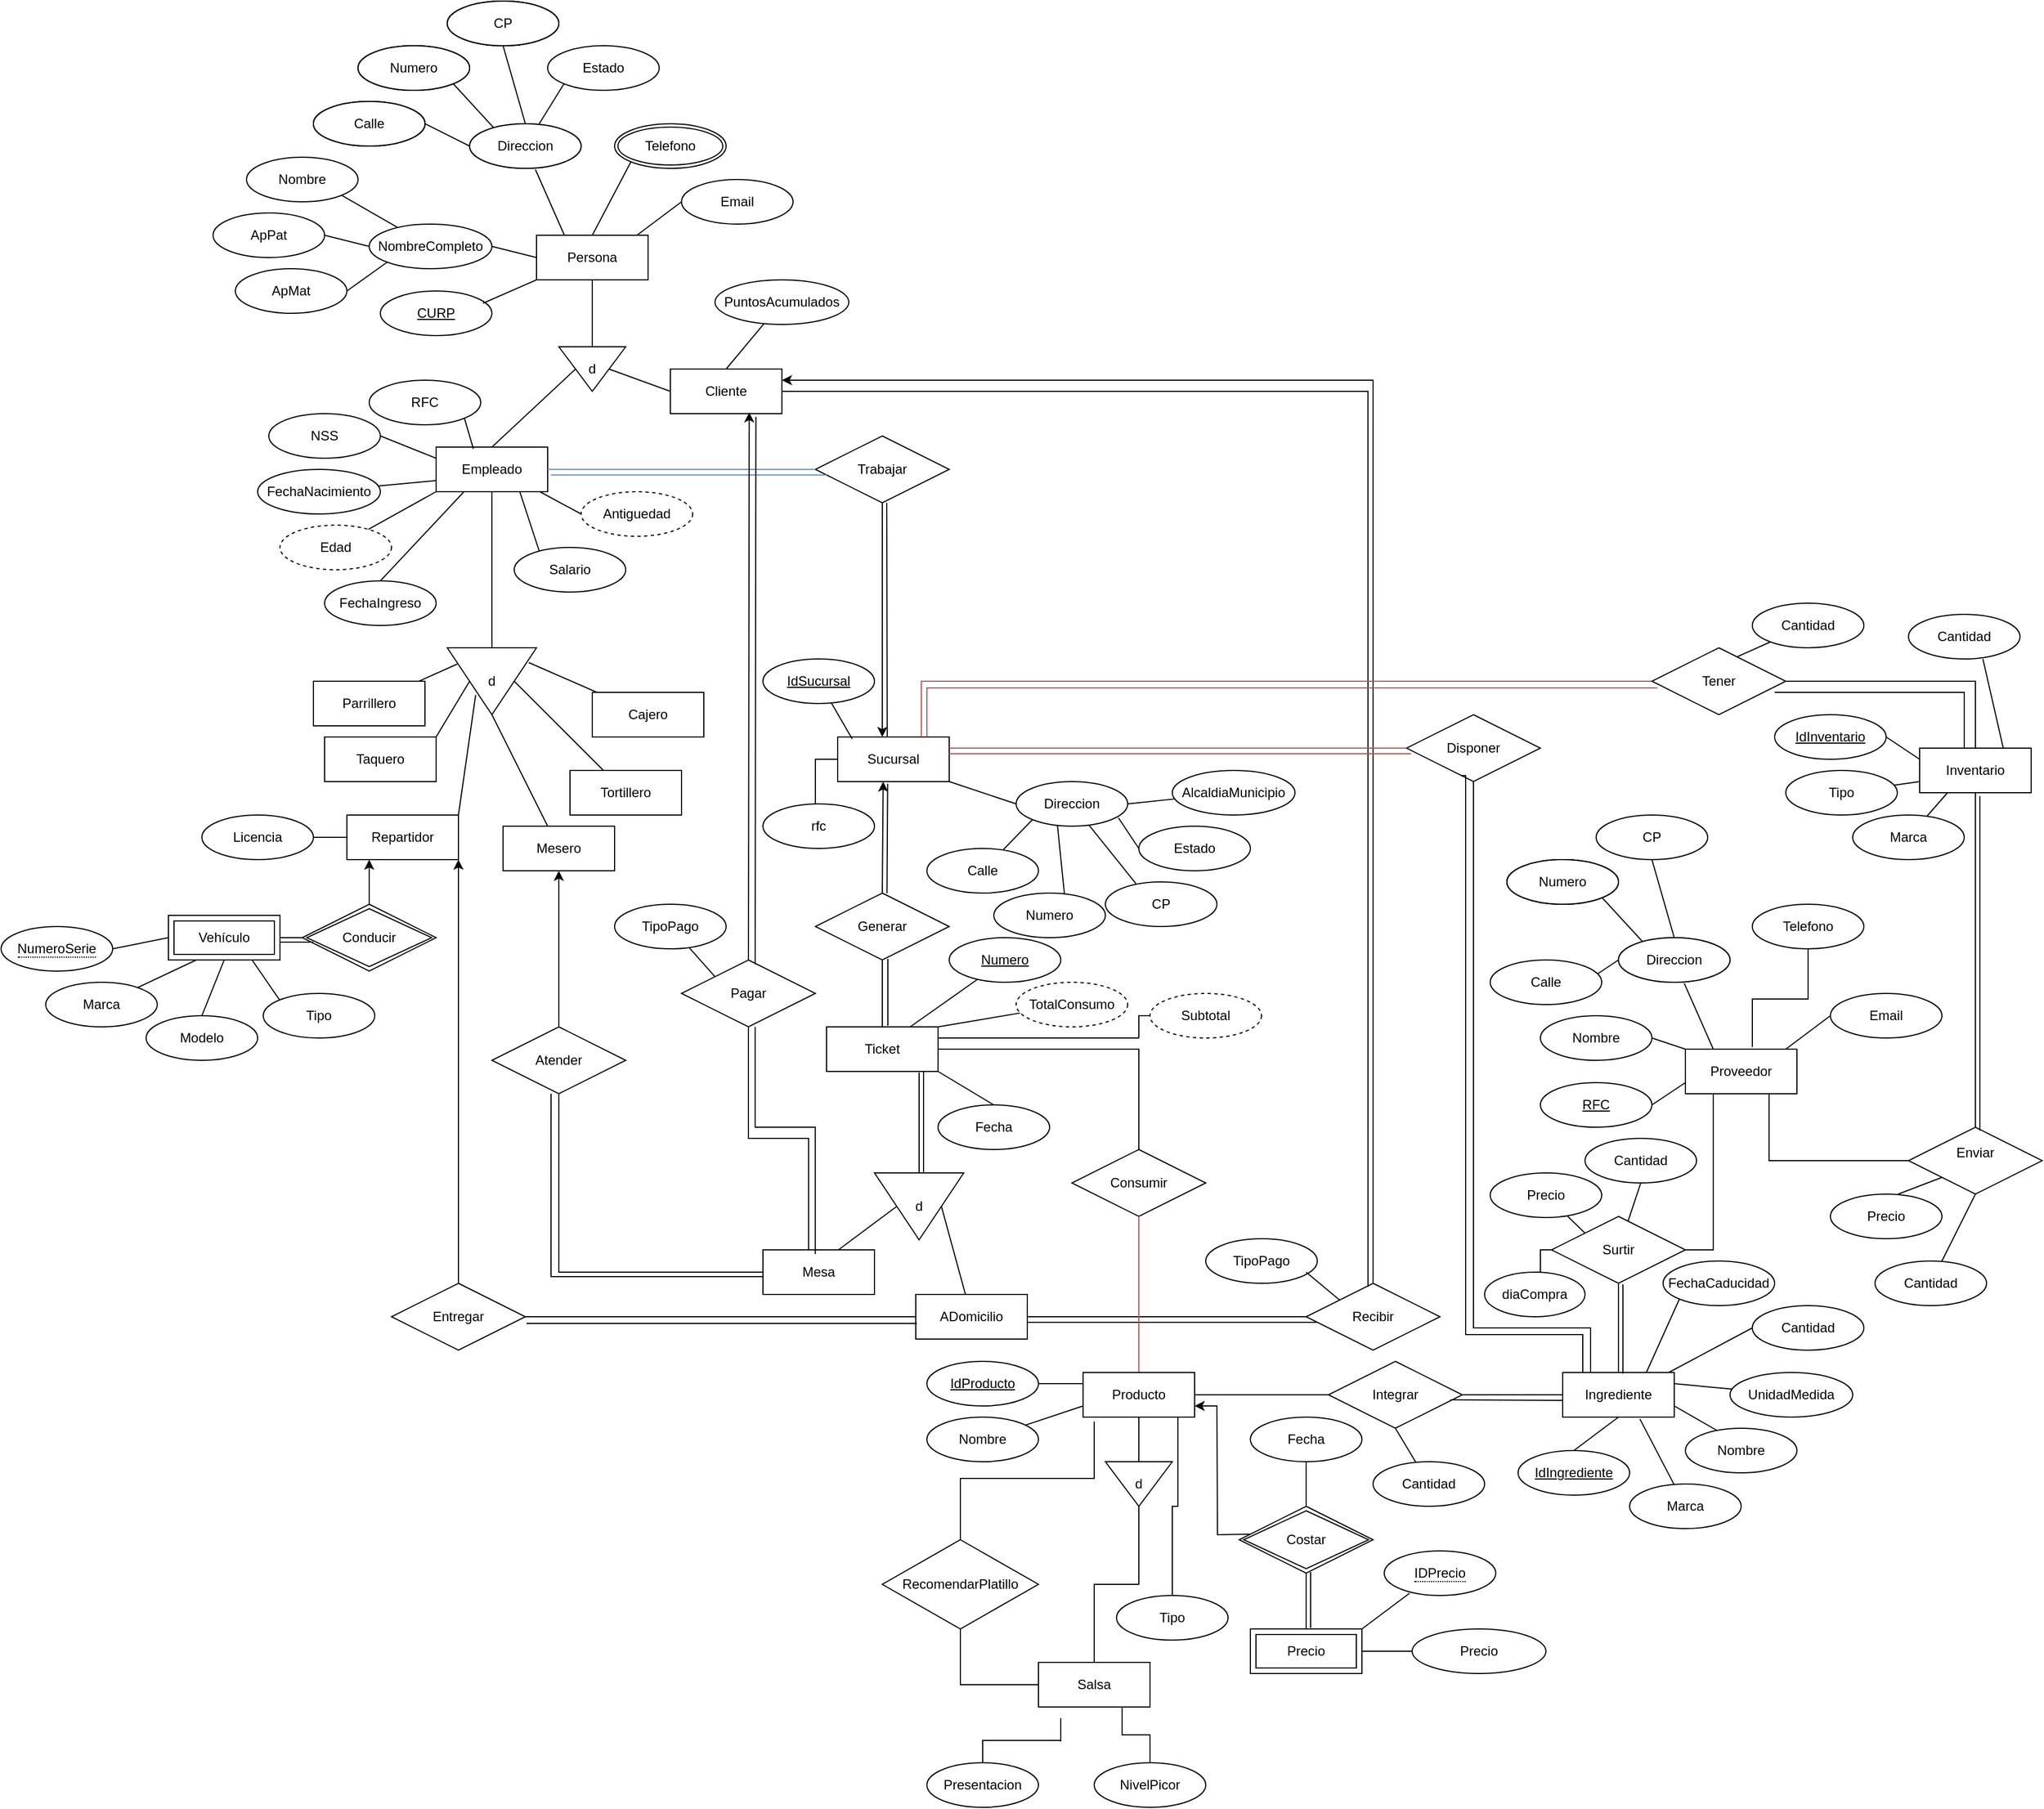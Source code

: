 <mxfile version="19.0.2" type="google"><diagram id="R2lEEEUBdFMjLlhIrx00" name="Page-1"><mxGraphModel grid="1" page="1" gridSize="10" guides="1" tooltips="1" connect="1" arrows="1" fold="1" pageScale="1" pageWidth="850" pageHeight="1100" math="0" shadow="0" extFonts="Permanent Marker^https://fonts.googleapis.com/css?family=Permanent+Marker"><root><mxCell id="0"/><mxCell id="1" parent="0"/><mxCell id="P1OUXet8ELInxbnY0wUF-1" value="Persona" style="whiteSpace=wrap;html=1;align=center;" vertex="1" parent="1"><mxGeometry x="370" y="230" width="100" height="40" as="geometry"/></mxCell><mxCell id="P1OUXet8ELInxbnY0wUF-3" value="NombreCompleto" style="ellipse;whiteSpace=wrap;html=1;align=center;" vertex="1" parent="1"><mxGeometry x="220" y="220" width="110" height="40" as="geometry"/></mxCell><mxCell id="P1OUXet8ELInxbnY0wUF-4" value="Calle" style="ellipse;whiteSpace=wrap;html=1;align=center;" vertex="1" parent="1"><mxGeometry x="170" y="110" width="100" height="40" as="geometry"/></mxCell><mxCell id="P1OUXet8ELInxbnY0wUF-5" value="Dirección completa" style="ellipse;whiteSpace=wrap;html=1;align=center;" vertex="1" parent="1"><mxGeometry x="310" y="130" width="100" height="40" as="geometry"/></mxCell><mxCell id="P1OUXet8ELInxbnY0wUF-6" value="Numero" style="ellipse;whiteSpace=wrap;html=1;align=center;" vertex="1" parent="1"><mxGeometry x="210" y="60" width="100" height="40" as="geometry"/></mxCell><mxCell id="P1OUXet8ELInxbnY0wUF-7" value="CP" style="ellipse;whiteSpace=wrap;html=1;align=center;" vertex="1" parent="1"><mxGeometry x="290" y="20" width="100" height="40" as="geometry"/></mxCell><mxCell id="P1OUXet8ELInxbnY0wUF-11" value="Email" style="ellipse;whiteSpace=wrap;html=1;align=center;" vertex="1" parent="1"><mxGeometry x="500" y="180" width="100" height="40" as="geometry"/></mxCell><mxCell id="P1OUXet8ELInxbnY0wUF-12" value="ApMat" style="ellipse;whiteSpace=wrap;html=1;align=center;" vertex="1" parent="1"><mxGeometry x="100" y="260" width="100" height="40" as="geometry"/></mxCell><mxCell id="P1OUXet8ELInxbnY0wUF-13" value="ApPat" style="ellipse;whiteSpace=wrap;html=1;align=center;" vertex="1" parent="1"><mxGeometry x="80" y="210" width="100" height="40" as="geometry"/></mxCell><mxCell id="P1OUXet8ELInxbnY0wUF-14" value="Nombre" style="ellipse;whiteSpace=wrap;html=1;align=center;" vertex="1" parent="1"><mxGeometry x="110" y="160" width="100" height="40" as="geometry"/></mxCell><mxCell id="P1OUXet8ELInxbnY0wUF-15" value="CURP" style="ellipse;whiteSpace=wrap;html=1;align=center;fontStyle=4;" vertex="1" parent="1"><mxGeometry x="230" y="280" width="100" height="40" as="geometry"/></mxCell><mxCell id="P1OUXet8ELInxbnY0wUF-17" value="Telefono" style="ellipse;shape=doubleEllipse;margin=3;whiteSpace=wrap;html=1;align=center;" vertex="1" parent="1"><mxGeometry x="440" y="130" width="100" height="40" as="geometry"/></mxCell><mxCell id="P1OUXet8ELInxbnY0wUF-19" value="" style="endArrow=none;html=1;rounded=0;exitX=0.92;exitY=0.275;exitDx=0;exitDy=0;exitPerimeter=0;entryX=0;entryY=1;entryDx=0;entryDy=0;" edge="1" parent="1" source="P1OUXet8ELInxbnY0wUF-15" target="P1OUXet8ELInxbnY0wUF-1"><mxGeometry relative="1" as="geometry"><mxPoint x="345" y="360" as="sourcePoint"/><mxPoint x="505" y="360" as="targetPoint"/></mxGeometry></mxCell><mxCell id="P1OUXet8ELInxbnY0wUF-28" value="" style="endArrow=none;html=1;rounded=0;exitX=1;exitY=0.5;exitDx=0;exitDy=0;entryX=0;entryY=1;entryDx=0;entryDy=0;" edge="1" parent="1" source="P1OUXet8ELInxbnY0wUF-12" target="P1OUXet8ELInxbnY0wUF-3"><mxGeometry relative="1" as="geometry"><mxPoint x="360" y="350" as="sourcePoint"/><mxPoint x="520" y="350" as="targetPoint"/></mxGeometry></mxCell><mxCell id="P1OUXet8ELInxbnY0wUF-30" value="" style="endArrow=none;html=1;rounded=0;exitX=1;exitY=1;exitDx=0;exitDy=0;" edge="1" parent="1" source="P1OUXet8ELInxbnY0wUF-14" target="P1OUXet8ELInxbnY0wUF-3"><mxGeometry relative="1" as="geometry"><mxPoint x="370" y="360" as="sourcePoint"/><mxPoint x="530" y="360" as="targetPoint"/></mxGeometry></mxCell><mxCell id="P1OUXet8ELInxbnY0wUF-31" value="" style="endArrow=none;html=1;rounded=0;exitX=1;exitY=0.5;exitDx=0;exitDy=0;entryX=0;entryY=0.5;entryDx=0;entryDy=0;" edge="1" parent="1" source="P1OUXet8ELInxbnY0wUF-13" target="P1OUXet8ELInxbnY0wUF-3"><mxGeometry relative="1" as="geometry"><mxPoint x="380" y="370" as="sourcePoint"/><mxPoint x="540" y="370" as="targetPoint"/></mxGeometry></mxCell><mxCell id="P1OUXet8ELInxbnY0wUF-32" value="" style="endArrow=none;html=1;rounded=0;exitX=0.59;exitY=1.025;exitDx=0;exitDy=0;exitPerimeter=0;entryX=0.25;entryY=0;entryDx=0;entryDy=0;" edge="1" parent="1" source="P1OUXet8ELInxbnY0wUF-5" target="P1OUXet8ELInxbnY0wUF-1"><mxGeometry relative="1" as="geometry"><mxPoint x="480" y="200" as="sourcePoint"/><mxPoint x="640" y="200" as="targetPoint"/></mxGeometry></mxCell><mxCell id="P1OUXet8ELInxbnY0wUF-33" value="" style="endArrow=none;html=1;rounded=0;exitX=1;exitY=0.5;exitDx=0;exitDy=0;entryX=0;entryY=0.5;entryDx=0;entryDy=0;" edge="1" parent="1" source="P1OUXet8ELInxbnY0wUF-4" target="P1OUXet8ELInxbnY0wUF-5"><mxGeometry relative="1" as="geometry"><mxPoint x="400" y="390" as="sourcePoint"/><mxPoint x="560" y="390" as="targetPoint"/></mxGeometry></mxCell><mxCell id="P1OUXet8ELInxbnY0wUF-34" value="" style="endArrow=none;html=1;rounded=0;exitX=1;exitY=1;exitDx=0;exitDy=0;entryX=0.22;entryY=0.1;entryDx=0;entryDy=0;entryPerimeter=0;" edge="1" parent="1" source="P1OUXet8ELInxbnY0wUF-6" target="P1OUXet8ELInxbnY0wUF-5"><mxGeometry relative="1" as="geometry"><mxPoint x="410" y="400" as="sourcePoint"/><mxPoint x="570" y="400" as="targetPoint"/></mxGeometry></mxCell><mxCell id="P1OUXet8ELInxbnY0wUF-35" value="" style="endArrow=none;html=1;rounded=0;exitX=0.5;exitY=1;exitDx=0;exitDy=0;entryX=0.5;entryY=0;entryDx=0;entryDy=0;" edge="1" parent="1" source="P1OUXet8ELInxbnY0wUF-7" target="P1OUXet8ELInxbnY0wUF-5"><mxGeometry relative="1" as="geometry"><mxPoint x="420" y="410" as="sourcePoint"/><mxPoint x="580" y="410" as="targetPoint"/></mxGeometry></mxCell><mxCell id="P1OUXet8ELInxbnY0wUF-37" value="" style="endArrow=none;html=1;rounded=0;exitX=0.5;exitY=0;exitDx=0;exitDy=0;entryX=0;entryY=1;entryDx=0;entryDy=0;" edge="1" parent="1" source="P1OUXet8ELInxbnY0wUF-1" target="P1OUXet8ELInxbnY0wUF-17"><mxGeometry relative="1" as="geometry"><mxPoint x="440" y="430" as="sourcePoint"/><mxPoint x="600" y="430" as="targetPoint"/></mxGeometry></mxCell><mxCell id="P1OUXet8ELInxbnY0wUF-38" value="" style="endArrow=none;html=1;rounded=0;entryX=0;entryY=0.5;entryDx=0;entryDy=0;" edge="1" parent="1" target="P1OUXet8ELInxbnY0wUF-11"><mxGeometry relative="1" as="geometry"><mxPoint x="460" y="230" as="sourcePoint"/><mxPoint x="500" y="230" as="targetPoint"/></mxGeometry></mxCell><mxCell id="iuyeGwTH3lFgOXJFwZJC-5" style="edgeStyle=orthogonalEdgeStyle;rounded=0;orthogonalLoop=1;jettySize=auto;html=1;exitX=1;exitY=0.25;exitDx=0;exitDy=0;endArrow=none;endFill=0;" edge="1" parent="1" source="P1OUXet8ELInxbnY0wUF-39"><mxGeometry relative="1" as="geometry"><mxPoint x="910" y="950" as="targetPoint"/></mxGeometry></mxCell><mxCell id="P1OUXet8ELInxbnY0wUF-39" value="Ticket" style="whiteSpace=wrap;html=1;align=center;" vertex="1" parent="1"><mxGeometry x="630" y="940" width="100" height="40" as="geometry"/></mxCell><mxCell id="P1OUXet8ELInxbnY0wUF-40" value="Fecha" style="ellipse;whiteSpace=wrap;html=1;align=center;" vertex="1" parent="1"><mxGeometry x="730" y="1010" width="100" height="40" as="geometry"/></mxCell><mxCell id="P1OUXet8ELInxbnY0wUF-42" value="Numero" style="ellipse;whiteSpace=wrap;html=1;align=center;fontStyle=4;" vertex="1" parent="1"><mxGeometry x="740" y="860" width="100" height="40" as="geometry"/></mxCell><mxCell id="P1OUXet8ELInxbnY0wUF-43" value="" style="endArrow=none;html=1;rounded=0;entryX=0.75;entryY=0;entryDx=0;entryDy=0;" edge="1" parent="1" source="P1OUXet8ELInxbnY0wUF-42" target="P1OUXet8ELInxbnY0wUF-39"><mxGeometry relative="1" as="geometry"><mxPoint x="340" y="940" as="sourcePoint"/><mxPoint x="500" y="940" as="targetPoint"/></mxGeometry></mxCell><mxCell id="P1OUXet8ELInxbnY0wUF-44" value="" style="endArrow=none;html=1;rounded=0;exitX=0.5;exitY=0;exitDx=0;exitDy=0;entryX=1;entryY=1;entryDx=0;entryDy=0;" edge="1" parent="1" source="P1OUXet8ELInxbnY0wUF-40" target="P1OUXet8ELInxbnY0wUF-39"><mxGeometry relative="1" as="geometry"><mxPoint x="680" y="1020" as="sourcePoint"/><mxPoint x="680" y="980" as="targetPoint"/></mxGeometry></mxCell><mxCell id="P1OUXet8ELInxbnY0wUF-48" value="" style="endArrow=none;html=1;rounded=0;exitX=1;exitY=0.5;exitDx=0;exitDy=0;entryX=0;entryY=0.5;entryDx=0;entryDy=0;" edge="1" parent="1" source="P1OUXet8ELInxbnY0wUF-3" target="P1OUXet8ELInxbnY0wUF-1"><mxGeometry relative="1" as="geometry"><mxPoint x="370" y="230" as="sourcePoint"/><mxPoint x="530" y="230" as="targetPoint"/></mxGeometry></mxCell><mxCell id="P1OUXet8ELInxbnY0wUF-49" value="" style="endArrow=none;html=1;rounded=0;exitX=0.5;exitY=1;exitDx=0;exitDy=0;" edge="1" parent="1" source="P1OUXet8ELInxbnY0wUF-1" target="P1OUXet8ELInxbnY0wUF-50"><mxGeometry relative="1" as="geometry"><mxPoint x="370" y="320" as="sourcePoint"/><mxPoint x="420" y="330" as="targetPoint"/></mxGeometry></mxCell><mxCell id="P1OUXet8ELInxbnY0wUF-50" value="d" style="triangle;whiteSpace=wrap;html=1;direction=south;" vertex="1" parent="1"><mxGeometry x="390" y="330" width="60" height="40" as="geometry"/></mxCell><mxCell id="P1OUXet8ELInxbnY0wUF-55" value="" style="endArrow=none;html=1;rounded=0;exitX=0.5;exitY=1;exitDx=0;exitDy=0;" edge="1" parent="1" source="P1OUXet8ELInxbnY0wUF-50"><mxGeometry relative="1" as="geometry"><mxPoint x="370" y="320" as="sourcePoint"/><mxPoint x="330" y="420" as="targetPoint"/></mxGeometry></mxCell><mxCell id="P1OUXet8ELInxbnY0wUF-56" value="" style="endArrow=none;html=1;rounded=0;exitX=0.5;exitY=0;exitDx=0;exitDy=0;entryX=0;entryY=0.5;entryDx=0;entryDy=0;" edge="1" parent="1" source="P1OUXet8ELInxbnY0wUF-50" target="P1OUXet8ELInxbnY0wUF-58"><mxGeometry relative="1" as="geometry"><mxPoint x="370" y="320" as="sourcePoint"/><mxPoint x="500" y="420" as="targetPoint"/></mxGeometry></mxCell><mxCell id="P1OUXet8ELInxbnY0wUF-57" value="Empleado" style="whiteSpace=wrap;html=1;align=center;" vertex="1" parent="1"><mxGeometry x="280" y="420" width="100" height="40" as="geometry"/></mxCell><mxCell id="P1OUXet8ELInxbnY0wUF-58" value="Cliente" style="whiteSpace=wrap;html=1;align=center;" vertex="1" parent="1"><mxGeometry x="490" y="350" width="100" height="40" as="geometry"/></mxCell><mxCell id="P1OUXet8ELInxbnY0wUF-59" value="RFC" style="ellipse;whiteSpace=wrap;html=1;align=center;" vertex="1" parent="1"><mxGeometry x="220" y="360" width="100" height="40" as="geometry"/></mxCell><mxCell id="P1OUXet8ELInxbnY0wUF-60" value="NSS" style="ellipse;whiteSpace=wrap;html=1;align=center;" vertex="1" parent="1"><mxGeometry x="130" y="390" width="100" height="40" as="geometry"/></mxCell><mxCell id="P1OUXet8ELInxbnY0wUF-62" value="" style="endArrow=none;html=1;rounded=0;exitX=1;exitY=0.5;exitDx=0;exitDy=0;entryX=0;entryY=0.25;entryDx=0;entryDy=0;" edge="1" parent="1" source="P1OUXet8ELInxbnY0wUF-60" target="P1OUXet8ELInxbnY0wUF-57"><mxGeometry relative="1" as="geometry"><mxPoint x="370" y="370" as="sourcePoint"/><mxPoint x="530" y="370" as="targetPoint"/></mxGeometry></mxCell><mxCell id="P1OUXet8ELInxbnY0wUF-65" value="" style="endArrow=none;html=1;rounded=0;exitX=0;exitY=0.75;exitDx=0;exitDy=0;" edge="1" parent="1" source="P1OUXet8ELInxbnY0wUF-57" target="P1OUXet8ELInxbnY0wUF-66"><mxGeometry relative="1" as="geometry"><mxPoint x="370" y="440" as="sourcePoint"/><mxPoint x="240" y="510" as="targetPoint"/></mxGeometry></mxCell><mxCell id="P1OUXet8ELInxbnY0wUF-66" value="FechaNacimiento" style="ellipse;whiteSpace=wrap;html=1;align=center;" vertex="1" parent="1"><mxGeometry x="120" y="440" width="110" height="40" as="geometry"/></mxCell><mxCell id="P1OUXet8ELInxbnY0wUF-67" value="" style="endArrow=none;html=1;rounded=0;exitX=0;exitY=1;exitDx=0;exitDy=0;" edge="1" parent="1" source="P1OUXet8ELInxbnY0wUF-57" target="P1OUXet8ELInxbnY0wUF-68"><mxGeometry relative="1" as="geometry"><mxPoint x="370" y="430" as="sourcePoint"/><mxPoint x="390" y="510" as="targetPoint"/></mxGeometry></mxCell><mxCell id="P1OUXet8ELInxbnY0wUF-68" value="Edad" style="ellipse;whiteSpace=wrap;html=1;align=center;dashed=1;" vertex="1" parent="1"><mxGeometry x="140" y="490" width="100" height="40" as="geometry"/></mxCell><mxCell id="P1OUXet8ELInxbnY0wUF-70" value="FechaIngreso" style="ellipse;whiteSpace=wrap;html=1;align=center;" vertex="1" parent="1"><mxGeometry x="180" y="540" width="100" height="40" as="geometry"/></mxCell><mxCell id="P1OUXet8ELInxbnY0wUF-71" value="" style="endArrow=none;html=1;rounded=0;exitX=0.25;exitY=1;exitDx=0;exitDy=0;entryX=0.5;entryY=0;entryDx=0;entryDy=0;" edge="1" parent="1" source="P1OUXet8ELInxbnY0wUF-57" target="P1OUXet8ELInxbnY0wUF-70"><mxGeometry relative="1" as="geometry"><mxPoint x="370" y="430" as="sourcePoint"/><mxPoint x="530" y="430" as="targetPoint"/></mxGeometry></mxCell><mxCell id="P1OUXet8ELInxbnY0wUF-74" value="" style="endArrow=none;html=1;rounded=0;exitX=0.93;exitY=1;exitDx=0;exitDy=0;exitPerimeter=0;entryX=0;entryY=0.5;entryDx=0;entryDy=0;" edge="1" parent="1" source="P1OUXet8ELInxbnY0wUF-57" target="P1OUXet8ELInxbnY0wUF-75"><mxGeometry relative="1" as="geometry"><mxPoint x="370" y="430" as="sourcePoint"/><mxPoint x="380" y="520" as="targetPoint"/></mxGeometry></mxCell><mxCell id="P1OUXet8ELInxbnY0wUF-75" value="Antiguedad" style="ellipse;whiteSpace=wrap;html=1;align=center;dashed=1;" vertex="1" parent="1"><mxGeometry x="410" y="460" width="100" height="40" as="geometry"/></mxCell><mxCell id="P1OUXet8ELInxbnY0wUF-76" value="" style="endArrow=none;html=1;rounded=0;exitX=0.5;exitY=1;exitDx=0;exitDy=0;" edge="1" parent="1" source="P1OUXet8ELInxbnY0wUF-57"><mxGeometry relative="1" as="geometry"><mxPoint x="380" y="530" as="sourcePoint"/><mxPoint x="330" y="600" as="targetPoint"/></mxGeometry></mxCell><mxCell id="P1OUXet8ELInxbnY0wUF-78" value="d" style="triangle;whiteSpace=wrap;html=1;direction=south;" vertex="1" parent="1"><mxGeometry x="290" y="600" width="80" height="60" as="geometry"/></mxCell><mxCell id="P1OUXet8ELInxbnY0wUF-79" value="" style="endArrow=none;html=1;rounded=0;exitX=0.244;exitY=0.889;exitDx=0;exitDy=0;exitPerimeter=0;" edge="1" parent="1" source="P1OUXet8ELInxbnY0wUF-78" target="P1OUXet8ELInxbnY0wUF-80"><mxGeometry relative="1" as="geometry"><mxPoint x="380" y="530" as="sourcePoint"/><mxPoint x="220" y="650" as="targetPoint"/></mxGeometry></mxCell><mxCell id="P1OUXet8ELInxbnY0wUF-80" value="Parrillero" style="whiteSpace=wrap;html=1;align=center;" vertex="1" parent="1"><mxGeometry x="170" y="630" width="100" height="40" as="geometry"/></mxCell><mxCell id="P1OUXet8ELInxbnY0wUF-81" value="" style="endArrow=none;html=1;rounded=0;exitX=0.5;exitY=1;exitDx=0;exitDy=0;entryX=1;entryY=0;entryDx=0;entryDy=0;" edge="1" parent="1" source="P1OUXet8ELInxbnY0wUF-78" target="P1OUXet8ELInxbnY0wUF-82"><mxGeometry relative="1" as="geometry"><mxPoint x="410" y="520" as="sourcePoint"/><mxPoint x="260" y="720" as="targetPoint"/></mxGeometry></mxCell><mxCell id="P1OUXet8ELInxbnY0wUF-82" value="Taquero" style="whiteSpace=wrap;html=1;align=center;" vertex="1" parent="1"><mxGeometry x="180" y="680" width="100" height="40" as="geometry"/></mxCell><mxCell id="P1OUXet8ELInxbnY0wUF-84" value="" style="endArrow=none;html=1;rounded=0;exitX=1;exitY=0.5;exitDx=0;exitDy=0;" edge="1" parent="1" source="P1OUXet8ELInxbnY0wUF-78"><mxGeometry relative="1" as="geometry"><mxPoint x="410" y="640" as="sourcePoint"/><mxPoint x="380" y="760" as="targetPoint"/></mxGeometry></mxCell><mxCell id="P1OUXet8ELInxbnY0wUF-85" value="" style="endArrow=none;html=1;rounded=0;exitX=0.5;exitY=0;exitDx=0;exitDy=0;" edge="1" parent="1" source="P1OUXet8ELInxbnY0wUF-78" target="P1OUXet8ELInxbnY0wUF-90"><mxGeometry relative="1" as="geometry"><mxPoint x="410" y="640" as="sourcePoint"/><mxPoint x="400" y="700" as="targetPoint"/></mxGeometry></mxCell><mxCell id="P1OUXet8ELInxbnY0wUF-86" value="" style="endArrow=none;html=1;rounded=0;exitX=0.221;exitY=0.087;exitDx=0;exitDy=0;exitPerimeter=0;" edge="1" parent="1" source="P1OUXet8ELInxbnY0wUF-78" target="P1OUXet8ELInxbnY0wUF-87"><mxGeometry relative="1" as="geometry"><mxPoint x="410" y="640" as="sourcePoint"/><mxPoint x="430" y="650" as="targetPoint"/></mxGeometry></mxCell><mxCell id="P1OUXet8ELInxbnY0wUF-87" value="Cajero" style="whiteSpace=wrap;html=1;align=center;" vertex="1" parent="1"><mxGeometry x="420" y="640" width="100" height="40" as="geometry"/></mxCell><mxCell id="P1OUXet8ELInxbnY0wUF-88" value="Mesero" style="whiteSpace=wrap;html=1;align=center;" vertex="1" parent="1"><mxGeometry x="340" y="760" width="100" height="40" as="geometry"/></mxCell><mxCell id="P1OUXet8ELInxbnY0wUF-90" value="Tortillero" style="whiteSpace=wrap;html=1;align=center;" vertex="1" parent="1"><mxGeometry x="400" y="710" width="100" height="40" as="geometry"/></mxCell><mxCell id="P1OUXet8ELInxbnY0wUF-91" value="" style="endArrow=none;html=1;rounded=0;exitX=1;exitY=1;exitDx=0;exitDy=0;entryX=0.334;entryY=0.039;entryDx=0;entryDy=0;entryPerimeter=0;" edge="1" parent="1" source="P1OUXet8ELInxbnY0wUF-59" target="P1OUXet8ELInxbnY0wUF-57"><mxGeometry relative="1" as="geometry"><mxPoint x="410" y="480" as="sourcePoint"/><mxPoint x="570" y="480" as="targetPoint"/></mxGeometry></mxCell><mxCell id="P1OUXet8ELInxbnY0wUF-92" value="" style="endArrow=none;html=1;rounded=0;exitX=0;exitY=0.5;exitDx=0;exitDy=0;" edge="1" parent="1" source="P1OUXet8ELInxbnY0wUF-206" target="P1OUXet8ELInxbnY0wUF-93"><mxGeometry relative="1" as="geometry"><mxPoint x="410" y="660" as="sourcePoint"/><mxPoint x="510" y="600" as="targetPoint"/></mxGeometry></mxCell><mxCell id="P1OUXet8ELInxbnY0wUF-93" value="Licencia" style="ellipse;whiteSpace=wrap;html=1;align=center;" vertex="1" parent="1"><mxGeometry x="70" y="750" width="100" height="40" as="geometry"/></mxCell><mxCell id="P1OUXet8ELInxbnY0wUF-99" value="" style="endArrow=none;html=1;rounded=0;entryX=0;entryY=0.5;entryDx=0;entryDy=0;exitX=1;exitY=0.5;exitDx=0;exitDy=0;" edge="1" parent="1" source="P1OUXet8ELInxbnY0wUF-102" target="P1OUXet8ELInxbnY0wUF-101"><mxGeometry relative="1" as="geometry"><mxPoint y="940" as="sourcePoint"/><mxPoint x="50" y="900" as="targetPoint"/></mxGeometry></mxCell><mxCell id="P1OUXet8ELInxbnY0wUF-209" style="edgeStyle=orthogonalEdgeStyle;rounded=0;orthogonalLoop=1;jettySize=auto;html=1;exitX=0.5;exitY=0;exitDx=0;exitDy=0;startArrow=none;startFill=0;endArrow=classic;endFill=1;" edge="1" parent="1" source="P1OUXet8ELInxbnY0wUF-100"><mxGeometry relative="1" as="geometry"><mxPoint x="220" y="790" as="targetPoint"/></mxGeometry></mxCell><mxCell id="P1OUXet8ELInxbnY0wUF-100" value="Conducir" style="shape=rhombus;double=1;perimeter=rhombusPerimeter;whiteSpace=wrap;html=1;align=center;" vertex="1" parent="1"><mxGeometry x="160" y="830" width="120" height="60" as="geometry"/></mxCell><mxCell id="P1OUXet8ELInxbnY0wUF-101" value="Vehículo" style="shape=ext;margin=3;double=1;whiteSpace=wrap;html=1;align=center;" vertex="1" parent="1"><mxGeometry x="40" y="840" width="100" height="40" as="geometry"/></mxCell><mxCell id="P1OUXet8ELInxbnY0wUF-102" value="&lt;span style=&quot;border-bottom: 1px dotted&quot;&gt;NumeroSerie&lt;/span&gt;" style="ellipse;whiteSpace=wrap;html=1;align=center;" vertex="1" parent="1"><mxGeometry x="-110" y="850" width="100" height="40" as="geometry"/></mxCell><mxCell id="P1OUXet8ELInxbnY0wUF-104" value="Marca" style="ellipse;whiteSpace=wrap;html=1;align=center;" vertex="1" parent="1"><mxGeometry x="-70" y="900" width="100" height="40" as="geometry"/></mxCell><mxCell id="P1OUXet8ELInxbnY0wUF-105" value="Modelo" style="ellipse;whiteSpace=wrap;html=1;align=center;" vertex="1" parent="1"><mxGeometry x="20" y="930" width="100" height="40" as="geometry"/></mxCell><mxCell id="P1OUXet8ELInxbnY0wUF-106" value="Tipo" style="ellipse;whiteSpace=wrap;html=1;align=center;" vertex="1" parent="1"><mxGeometry x="125" y="910" width="100" height="40" as="geometry"/></mxCell><mxCell id="P1OUXet8ELInxbnY0wUF-107" value="" style="endArrow=none;html=1;rounded=0;exitX=0.25;exitY=1;exitDx=0;exitDy=0;" edge="1" parent="1" source="P1OUXet8ELInxbnY0wUF-101" target="P1OUXet8ELInxbnY0wUF-104"><mxGeometry relative="1" as="geometry"><mxPoint x="-50" y="820" as="sourcePoint"/><mxPoint x="110" y="820" as="targetPoint"/></mxGeometry></mxCell><mxCell id="P1OUXet8ELInxbnY0wUF-108" value="" style="endArrow=none;html=1;rounded=0;exitX=0.5;exitY=1;exitDx=0;exitDy=0;entryX=0.5;entryY=0;entryDx=0;entryDy=0;" edge="1" parent="1" source="P1OUXet8ELInxbnY0wUF-101" target="P1OUXet8ELInxbnY0wUF-105"><mxGeometry relative="1" as="geometry"><mxPoint x="-50" y="820" as="sourcePoint"/><mxPoint x="110" y="820" as="targetPoint"/></mxGeometry></mxCell><mxCell id="P1OUXet8ELInxbnY0wUF-109" value="" style="endArrow=none;html=1;rounded=0;exitX=0.75;exitY=1;exitDx=0;exitDy=0;entryX=0;entryY=0;entryDx=0;entryDy=0;" edge="1" parent="1" source="P1OUXet8ELInxbnY0wUF-101" target="P1OUXet8ELInxbnY0wUF-106"><mxGeometry relative="1" as="geometry"><mxPoint x="-50" y="820" as="sourcePoint"/><mxPoint x="110" y="820" as="targetPoint"/></mxGeometry></mxCell><mxCell id="P1OUXet8ELInxbnY0wUF-110" value="" style="endArrow=none;html=1;rounded=0;exitX=0.5;exitY=1;exitDx=0;exitDy=0;startArrow=classic;startFill=1;" edge="1" parent="1" source="P1OUXet8ELInxbnY0wUF-88" target="P1OUXet8ELInxbnY0wUF-112"><mxGeometry relative="1" as="geometry"><mxPoint x="500" y="760" as="sourcePoint"/><mxPoint x="280" y="920" as="targetPoint"/></mxGeometry></mxCell><mxCell id="P1OUXet8ELInxbnY0wUF-112" value="Atender" style="shape=rhombus;perimeter=rhombusPerimeter;whiteSpace=wrap;html=1;align=center;" vertex="1" parent="1"><mxGeometry x="330" y="940" width="120" height="60" as="geometry"/></mxCell><mxCell id="P1OUXet8ELInxbnY0wUF-115" value="" style="endArrow=none;html=1;rounded=0;exitX=0.5;exitY=0;exitDx=0;exitDy=0;startArrow=none;startFill=0;entryX=0.5;entryY=1;entryDx=0;entryDy=0;" edge="1" parent="1" source="P1OUXet8ELInxbnY0wUF-39" target="P1OUXet8ELInxbnY0wUF-116"><mxGeometry relative="1" as="geometry"><mxPoint x="730" y="970" as="sourcePoint"/><mxPoint x="820" y="900" as="targetPoint"/><Array as="points"><mxPoint x="680" y="900"/></Array></mxGeometry></mxCell><mxCell id="P1OUXet8ELInxbnY0wUF-116" value="Generar" style="shape=rhombus;perimeter=rhombusPerimeter;whiteSpace=wrap;html=1;align=center;" vertex="1" parent="1"><mxGeometry x="620" y="820" width="120" height="60" as="geometry"/></mxCell><mxCell id="P1OUXet8ELInxbnY0wUF-117" value="" style="endArrow=classic;html=1;rounded=0;entryX=0.408;entryY=1;entryDx=0;entryDy=0;startArrow=none;startFill=0;endFill=1;exitX=0.5;exitY=0;exitDx=0;exitDy=0;entryPerimeter=0;" edge="1" parent="1" source="P1OUXet8ELInxbnY0wUF-116" target="P1OUXet8ELInxbnY0wUF-118"><mxGeometry relative="1" as="geometry"><mxPoint x="612" y="810" as="sourcePoint"/><mxPoint x="910" y="960" as="targetPoint"/></mxGeometry></mxCell><mxCell id="XgZixiQwvUUqQdiC2XjZ-12" style="edgeStyle=orthogonalEdgeStyle;rounded=0;orthogonalLoop=1;jettySize=auto;html=1;exitX=0;exitY=0.5;exitDx=0;exitDy=0;entryX=0.5;entryY=0;entryDx=0;entryDy=0;endArrow=none;endFill=0;" edge="1" parent="1" source="P1OUXet8ELInxbnY0wUF-118" target="Ajcsz0jUN6HlmIHQoW0A-7"><mxGeometry relative="1" as="geometry"/></mxCell><mxCell id="P1OUXet8ELInxbnY0wUF-118" value="Sucursal" style="whiteSpace=wrap;html=1;align=center;" vertex="1" parent="1"><mxGeometry x="640" y="680" width="100" height="40" as="geometry"/></mxCell><mxCell id="P1OUXet8ELInxbnY0wUF-120" value="" style="endArrow=none;html=1;rounded=0;exitX=0.13;exitY=0.043;exitDx=0;exitDy=0;exitPerimeter=0;" edge="1" parent="1" source="P1OUXet8ELInxbnY0wUF-118" target="P1OUXet8ELInxbnY0wUF-121"><mxGeometry relative="1" as="geometry"><mxPoint x="800" y="870" as="sourcePoint"/><mxPoint x="720" y="1020" as="targetPoint"/></mxGeometry></mxCell><mxCell id="P1OUXet8ELInxbnY0wUF-121" value="&lt;u&gt;IdSucursal&lt;/u&gt;" style="ellipse;whiteSpace=wrap;html=1;align=center;fontStyle=4;" vertex="1" parent="1"><mxGeometry x="573" y="610" width="100" height="40" as="geometry"/></mxCell><mxCell id="P1OUXet8ELInxbnY0wUF-122" value="Calle" style="ellipse;whiteSpace=wrap;html=1;align=center;" vertex="1" parent="1"><mxGeometry x="170" y="110" width="100" height="40" as="geometry"/></mxCell><mxCell id="P1OUXet8ELInxbnY0wUF-123" value="Numero" style="ellipse;whiteSpace=wrap;html=1;align=center;" vertex="1" parent="1"><mxGeometry x="210" y="60" width="100" height="40" as="geometry"/></mxCell><mxCell id="P1OUXet8ELInxbnY0wUF-124" value="CP" style="ellipse;whiteSpace=wrap;html=1;align=center;" vertex="1" parent="1"><mxGeometry x="290" y="20" width="100" height="40" as="geometry"/></mxCell><mxCell id="P1OUXet8ELInxbnY0wUF-126" value="Calle" style="ellipse;whiteSpace=wrap;html=1;align=center;" vertex="1" parent="1"><mxGeometry x="170" y="110" width="100" height="40" as="geometry"/></mxCell><mxCell id="P1OUXet8ELInxbnY0wUF-127" value="Numero" style="ellipse;whiteSpace=wrap;html=1;align=center;" vertex="1" parent="1"><mxGeometry x="210" y="60" width="100" height="40" as="geometry"/></mxCell><mxCell id="P1OUXet8ELInxbnY0wUF-128" value="CP" style="ellipse;whiteSpace=wrap;html=1;align=center;" vertex="1" parent="1"><mxGeometry x="290" y="20" width="100" height="40" as="geometry"/></mxCell><mxCell id="P1OUXet8ELInxbnY0wUF-130" value="Calle" style="ellipse;whiteSpace=wrap;html=1;align=center;" vertex="1" parent="1"><mxGeometry x="170" y="110" width="100" height="40" as="geometry"/></mxCell><mxCell id="P1OUXet8ELInxbnY0wUF-131" value="Numero" style="ellipse;whiteSpace=wrap;html=1;align=center;" vertex="1" parent="1"><mxGeometry x="210" y="60" width="100" height="40" as="geometry"/></mxCell><mxCell id="P1OUXet8ELInxbnY0wUF-132" value="CP" style="ellipse;whiteSpace=wrap;html=1;align=center;" vertex="1" parent="1"><mxGeometry x="290" y="20" width="100" height="40" as="geometry"/></mxCell><mxCell id="P1OUXet8ELInxbnY0wUF-134" value="" style="endArrow=none;html=1;rounded=0;exitX=0;exitY=1;exitDx=0;exitDy=0;" edge="1" parent="1" source="P1OUXet8ELInxbnY0wUF-422" target="P1OUXet8ELInxbnY0wUF-135"><mxGeometry relative="1" as="geometry"><mxPoint x="400" y="90" as="sourcePoint"/><mxPoint x="590" y="420" as="targetPoint"/></mxGeometry></mxCell><mxCell id="P1OUXet8ELInxbnY0wUF-135" value="Direccion" style="ellipse;whiteSpace=wrap;html=1;align=center;" vertex="1" parent="1"><mxGeometry x="310" y="130" width="100" height="40" as="geometry"/></mxCell><mxCell id="P1OUXet8ELInxbnY0wUF-138" value="Calle" style="ellipse;whiteSpace=wrap;html=1;align=center;" vertex="1" parent="1"><mxGeometry x="720" y="780" width="100" height="40" as="geometry"/></mxCell><mxCell id="P1OUXet8ELInxbnY0wUF-139" value="Numero" style="ellipse;whiteSpace=wrap;html=1;align=center;" vertex="1" parent="1"><mxGeometry x="780" y="820" width="100" height="40" as="geometry"/></mxCell><mxCell id="P1OUXet8ELInxbnY0wUF-140" value="CP" style="ellipse;whiteSpace=wrap;html=1;align=center;" vertex="1" parent="1"><mxGeometry x="880" y="810" width="100" height="40" as="geometry"/></mxCell><mxCell id="P1OUXet8ELInxbnY0wUF-143" value="Direccion" style="ellipse;whiteSpace=wrap;html=1;align=center;" vertex="1" parent="1"><mxGeometry x="800" y="720" width="100" height="40" as="geometry"/></mxCell><mxCell id="P1OUXet8ELInxbnY0wUF-144" value="" style="endArrow=none;html=1;rounded=0;exitX=1;exitY=1;exitDx=0;exitDy=0;entryX=0;entryY=0.5;entryDx=0;entryDy=0;" edge="1" parent="1" source="P1OUXet8ELInxbnY0wUF-118" target="P1OUXet8ELInxbnY0wUF-143"><mxGeometry relative="1" as="geometry"><mxPoint x="760" y="740" as="sourcePoint"/><mxPoint x="1040" y="1060" as="targetPoint"/></mxGeometry></mxCell><mxCell id="P1OUXet8ELInxbnY0wUF-145" value="" style="endArrow=none;html=1;rounded=0;exitX=0;exitY=1;exitDx=0;exitDy=0;" edge="1" parent="1" source="P1OUXet8ELInxbnY0wUF-143" target="P1OUXet8ELInxbnY0wUF-138"><mxGeometry relative="1" as="geometry"><mxPoint x="880" y="1060" as="sourcePoint"/><mxPoint x="1040" y="1060" as="targetPoint"/></mxGeometry></mxCell><mxCell id="P1OUXet8ELInxbnY0wUF-146" value="" style="endArrow=none;html=1;rounded=0;exitX=0.37;exitY=0.975;exitDx=0;exitDy=0;exitPerimeter=0;entryX=0.633;entryY=0.021;entryDx=0;entryDy=0;entryPerimeter=0;" edge="1" parent="1" source="P1OUXet8ELInxbnY0wUF-143" target="P1OUXet8ELInxbnY0wUF-139"><mxGeometry relative="1" as="geometry"><mxPoint x="880" y="1060" as="sourcePoint"/><mxPoint x="1040" y="1060" as="targetPoint"/></mxGeometry></mxCell><mxCell id="P1OUXet8ELInxbnY0wUF-152" value="Trabajar" style="shape=rhombus;perimeter=rhombusPerimeter;whiteSpace=wrap;html=1;align=center;" vertex="1" parent="1"><mxGeometry x="620" y="410" width="120" height="60" as="geometry"/></mxCell><mxCell id="P1OUXet8ELInxbnY0wUF-157" value="" style="endArrow=none;html=1;rounded=0;exitX=0.5;exitY=1;exitDx=0;exitDy=0;entryX=0;entryY=0.5;entryDx=0;entryDy=0;endFill=0;edgeStyle=orthogonalEdgeStyle;" edge="1" parent="1" source="P1OUXet8ELInxbnY0wUF-112" target="P1OUXet8ELInxbnY0wUF-187"><mxGeometry relative="1" as="geometry"><mxPoint x="341" y="963" as="sourcePoint"/><mxPoint x="631" y="963" as="targetPoint"/></mxGeometry></mxCell><mxCell id="P1OUXet8ELInxbnY0wUF-235" style="edgeStyle=orthogonalEdgeStyle;rounded=0;orthogonalLoop=1;jettySize=auto;html=1;entryX=0.409;entryY=-0.006;entryDx=0;entryDy=0;entryPerimeter=0;startArrow=none;startFill=0;endArrow=none;endFill=0;" edge="1" parent="1" source="P1OUXet8ELInxbnY0wUF-164" target="P1OUXet8ELInxbnY0wUF-187"><mxGeometry relative="1" as="geometry"/></mxCell><mxCell id="P1OUXet8ELInxbnY0wUF-164" value="Pagar" style="shape=rhombus;perimeter=rhombusPerimeter;whiteSpace=wrap;html=1;align=center;" vertex="1" parent="1"><mxGeometry x="500" y="880" width="120" height="60" as="geometry"/></mxCell><mxCell id="P1OUXet8ELInxbnY0wUF-172" value="" style="endArrow=none;html=1;rounded=0;exitX=0;exitY=0;exitDx=0;exitDy=0;" edge="1" parent="1" source="P1OUXet8ELInxbnY0wUF-164" target="P1OUXet8ELInxbnY0wUF-176"><mxGeometry relative="1" as="geometry"><mxPoint x="325" y="820" as="sourcePoint"/><mxPoint x="545" y="970" as="targetPoint"/></mxGeometry></mxCell><mxCell id="P1OUXet8ELInxbnY0wUF-173" value="" style="endArrow=none;html=1;rounded=0;exitX=1;exitY=0;exitDx=0;exitDy=0;" edge="1" parent="1" source="P1OUXet8ELInxbnY0wUF-39" target="P1OUXet8ELInxbnY0wUF-175"><mxGeometry relative="1" as="geometry"><mxPoint x="730" y="980" as="sourcePoint"/><mxPoint x="639.096" y="1040.334" as="targetPoint"/></mxGeometry></mxCell><mxCell id="P1OUXet8ELInxbnY0wUF-175" value="TotalConsumo" style="ellipse;whiteSpace=wrap;html=1;align=center;dashed=1;" vertex="1" parent="1"><mxGeometry x="799.996" y="900.004" width="100" height="40" as="geometry"/></mxCell><mxCell id="P1OUXet8ELInxbnY0wUF-176" value="TipoPago" style="ellipse;whiteSpace=wrap;html=1;align=center;" vertex="1" parent="1"><mxGeometry x="440" y="830" width="100" height="40" as="geometry"/></mxCell><mxCell id="P1OUXet8ELInxbnY0wUF-181" value="" style="endArrow=none;html=1;rounded=0;exitX=0.75;exitY=1;exitDx=0;exitDy=0;" edge="1" parent="1"><mxGeometry relative="1" as="geometry"><mxPoint x="717" y="980" as="sourcePoint"/><mxPoint x="717" y="1100" as="targetPoint"/></mxGeometry></mxCell><mxCell id="P1OUXet8ELInxbnY0wUF-184" value="" style="endArrow=none;html=1;rounded=0;exitX=0.75;exitY=1;exitDx=0;exitDy=0;" edge="1" parent="1" target="P1OUXet8ELInxbnY0wUF-185"><mxGeometry relative="1" as="geometry"><mxPoint x="713" y="981" as="sourcePoint"/><mxPoint x="713" y="1101" as="targetPoint"/></mxGeometry></mxCell><mxCell id="P1OUXet8ELInxbnY0wUF-185" value="d" style="triangle;whiteSpace=wrap;html=1;direction=south;" vertex="1" parent="1"><mxGeometry x="673" y="1071" width="80" height="60" as="geometry"/></mxCell><mxCell id="P1OUXet8ELInxbnY0wUF-186" value="" style="endArrow=none;html=1;rounded=0;entryX=0.5;entryY=1;entryDx=0;entryDy=0;exitX=0.65;exitY=0.05;exitDx=0;exitDy=0;exitPerimeter=0;" edge="1" parent="1" source="P1OUXet8ELInxbnY0wUF-187" target="P1OUXet8ELInxbnY0wUF-185"><mxGeometry relative="1" as="geometry"><mxPoint x="640" y="1140" as="sourcePoint"/><mxPoint x="630" y="1030" as="targetPoint"/></mxGeometry></mxCell><mxCell id="P1OUXet8ELInxbnY0wUF-187" value="Mesa" style="whiteSpace=wrap;html=1;align=center;" vertex="1" parent="1"><mxGeometry x="573" y="1140" width="100" height="40" as="geometry"/></mxCell><mxCell id="P1OUXet8ELInxbnY0wUF-188" value="" style="endArrow=none;html=1;rounded=0;exitX=0.5;exitY=0;exitDx=0;exitDy=0;" edge="1" parent="1" source="P1OUXet8ELInxbnY0wUF-185" target="P1OUXet8ELInxbnY0wUF-189"><mxGeometry relative="1" as="geometry"><mxPoint x="470" y="1030" as="sourcePoint"/><mxPoint x="760" y="1140" as="targetPoint"/></mxGeometry></mxCell><mxCell id="P1OUXet8ELInxbnY0wUF-189" value="ADomicilio" style="whiteSpace=wrap;html=1;align=center;" vertex="1" parent="1"><mxGeometry x="710" y="1180" width="100" height="40" as="geometry"/></mxCell><mxCell id="P1OUXet8ELInxbnY0wUF-191" value="" style="endArrow=none;html=1;rounded=0;exitX=0.442;exitY=1;exitDx=0;exitDy=0;entryX=0;entryY=0.75;entryDx=0;entryDy=0;endFill=0;exitPerimeter=0;edgeStyle=orthogonalEdgeStyle;" edge="1" parent="1" source="P1OUXet8ELInxbnY0wUF-112" target="P1OUXet8ELInxbnY0wUF-187"><mxGeometry relative="1" as="geometry"><mxPoint x="273" y="994" as="sourcePoint"/><mxPoint x="566" y="1164" as="targetPoint"/><Array as="points"><mxPoint x="383" y="1164"/><mxPoint x="573" y="1164"/></Array></mxGeometry></mxCell><mxCell id="P1OUXet8ELInxbnY0wUF-195" value="" style="endArrow=none;html=1;rounded=0;exitX=0.275;exitY=0.042;exitDx=0;exitDy=0;exitPerimeter=0;" edge="1" parent="1" source="P1OUXet8ELInxbnY0wUF-140" target="P1OUXet8ELInxbnY0wUF-143"><mxGeometry relative="1" as="geometry"><mxPoint x="760" y="750" as="sourcePoint"/><mxPoint x="920" y="750" as="targetPoint"/></mxGeometry></mxCell><mxCell id="P1OUXet8ELInxbnY0wUF-196" value="" style="endArrow=none;html=1;rounded=0;exitX=0.917;exitY=0.813;exitDx=0;exitDy=0;entryX=0;entryY=0.5;entryDx=0;entryDy=0;exitPerimeter=0;" edge="1" parent="1" source="P1OUXet8ELInxbnY0wUF-143"><mxGeometry relative="1" as="geometry"><mxPoint x="760" y="750" as="sourcePoint"/><mxPoint x="910" y="780" as="targetPoint"/></mxGeometry></mxCell><mxCell id="P1OUXet8ELInxbnY0wUF-197" value="" style="endArrow=none;html=1;rounded=0;exitX=1;exitY=0.5;exitDx=0;exitDy=0;entryX=0;entryY=0.5;entryDx=0;entryDy=0;fillColor=#dae8fc;strokeColor=#6c8ebf;" edge="1" parent="1" source="P1OUXet8ELInxbnY0wUF-57" target="P1OUXet8ELInxbnY0wUF-152"><mxGeometry relative="1" as="geometry"><mxPoint x="610" y="560" as="sourcePoint"/><mxPoint x="770" y="560" as="targetPoint"/></mxGeometry></mxCell><mxCell id="P1OUXet8ELInxbnY0wUF-198" value="" style="endArrow=classic;html=1;rounded=0;exitX=0.5;exitY=1;exitDx=0;exitDy=0;entryX=0.4;entryY=0;entryDx=0;entryDy=0;entryPerimeter=0;endFill=1;" edge="1" parent="1" source="P1OUXet8ELInxbnY0wUF-152" target="P1OUXet8ELInxbnY0wUF-118"><mxGeometry relative="1" as="geometry"><mxPoint x="478" y="560" as="sourcePoint"/><mxPoint x="638" y="560" as="targetPoint"/></mxGeometry></mxCell><mxCell id="P1OUXet8ELInxbnY0wUF-199" value="" style="endArrow=none;html=1;rounded=0;entryX=0.4;entryY=0;entryDx=0;entryDy=0;entryPerimeter=0;" edge="1" parent="1"><mxGeometry relative="1" as="geometry"><mxPoint x="684" y="470" as="sourcePoint"/><mxPoint x="684.41" y="680" as="targetPoint"/></mxGeometry></mxCell><mxCell id="P1OUXet8ELInxbnY0wUF-200" value="" style="endArrow=none;html=1;rounded=0;exitX=1;exitY=0.5;exitDx=0;exitDy=0;fillColor=#dae8fc;strokeColor=#6c8ebf;" edge="1" parent="1"><mxGeometry relative="1" as="geometry"><mxPoint x="383" y="445" as="sourcePoint"/><mxPoint x="630" y="445" as="targetPoint"/></mxGeometry></mxCell><mxCell id="P1OUXet8ELInxbnY0wUF-201" value="" style="endArrow=none;html=1;rounded=0;entryX=0.408;entryY=1;entryDx=0;entryDy=0;startArrow=none;startFill=0;endFill=0;entryPerimeter=0;exitX=0.535;exitY=0.005;exitDx=0;exitDy=0;exitPerimeter=0;" edge="1" parent="1" source="P1OUXet8ELInxbnY0wUF-116"><mxGeometry relative="1" as="geometry"><mxPoint x="685" y="810" as="sourcePoint"/><mxPoint x="684.8" y="722" as="targetPoint"/></mxGeometry></mxCell><mxCell id="P1OUXet8ELInxbnY0wUF-205" value="" style="endArrow=none;html=1;rounded=0;exitX=0.706;exitY=0.682;exitDx=0;exitDy=0;exitPerimeter=0;entryX=1;entryY=0;entryDx=0;entryDy=0;" edge="1" parent="1" source="P1OUXet8ELInxbnY0wUF-78" target="P1OUXet8ELInxbnY0wUF-206"><mxGeometry relative="1" as="geometry"><mxPoint x="310" y="730" as="sourcePoint"/><mxPoint x="290" y="760" as="targetPoint"/></mxGeometry></mxCell><mxCell id="P1OUXet8ELInxbnY0wUF-213" style="edgeStyle=orthogonalEdgeStyle;rounded=0;orthogonalLoop=1;jettySize=auto;html=1;exitX=1;exitY=1;exitDx=0;exitDy=0;startArrow=classic;startFill=1;endArrow=none;endFill=0;" edge="1" parent="1" source="P1OUXet8ELInxbnY0wUF-206" target="P1OUXet8ELInxbnY0wUF-214"><mxGeometry relative="1" as="geometry"><mxPoint x="300" y="1200" as="targetPoint"/></mxGeometry></mxCell><mxCell id="P1OUXet8ELInxbnY0wUF-206" value="Repartidor" style="whiteSpace=wrap;html=1;align=center;" vertex="1" parent="1"><mxGeometry x="200" y="750.0" width="100" height="40" as="geometry"/></mxCell><mxCell id="P1OUXet8ELInxbnY0wUF-208" value="" style="endArrow=none;html=1;rounded=0;exitX=1;exitY=0.5;exitDx=0;exitDy=0;entryX=0;entryY=0.5;entryDx=0;entryDy=0;startArrow=none;startFill=0;" edge="1" parent="1" source="P1OUXet8ELInxbnY0wUF-101" target="P1OUXet8ELInxbnY0wUF-100"><mxGeometry relative="1" as="geometry"><mxPoint x="150" y="840" as="sourcePoint"/><mxPoint x="310" y="840" as="targetPoint"/></mxGeometry></mxCell><mxCell id="P1OUXet8ELInxbnY0wUF-211" value="" style="endArrow=none;html=1;rounded=0;startArrow=none;startFill=0;" edge="1" parent="1"><mxGeometry relative="1" as="geometry"><mxPoint x="140" y="864" as="sourcePoint"/><mxPoint x="170" y="864" as="targetPoint"/></mxGeometry></mxCell><mxCell id="P1OUXet8ELInxbnY0wUF-220" style="edgeStyle=orthogonalEdgeStyle;rounded=0;orthogonalLoop=1;jettySize=auto;html=1;entryX=0;entryY=0.5;entryDx=0;entryDy=0;startArrow=none;startFill=0;endArrow=none;endFill=0;" edge="1" parent="1" source="P1OUXet8ELInxbnY0wUF-214" target="P1OUXet8ELInxbnY0wUF-189"><mxGeometry relative="1" as="geometry"/></mxCell><mxCell id="P1OUXet8ELInxbnY0wUF-214" value="Entregar" style="shape=rhombus;perimeter=rhombusPerimeter;whiteSpace=wrap;html=1;align=center;" vertex="1" parent="1"><mxGeometry x="240" y="1170" width="120" height="60" as="geometry"/></mxCell><mxCell id="P1OUXet8ELInxbnY0wUF-221" style="edgeStyle=orthogonalEdgeStyle;rounded=0;orthogonalLoop=1;jettySize=auto;html=1;entryX=0;entryY=0.5;entryDx=0;entryDy=0;startArrow=none;startFill=0;endArrow=none;endFill=0;" edge="1" parent="1"><mxGeometry relative="1" as="geometry"><mxPoint x="361" y="1206" as="sourcePoint"/><mxPoint x="711" y="1206" as="targetPoint"/></mxGeometry></mxCell><mxCell id="P1OUXet8ELInxbnY0wUF-222" value="" style="endArrow=none;html=1;rounded=0;exitX=1;exitY=0.5;exitDx=0;exitDy=0;" edge="1" parent="1" source="P1OUXet8ELInxbnY0wUF-189" target="P1OUXet8ELInxbnY0wUF-223"><mxGeometry relative="1" as="geometry"><mxPoint x="830" y="960" as="sourcePoint"/><mxPoint x="1290" y="1200" as="targetPoint"/></mxGeometry></mxCell><mxCell id="P1OUXet8ELInxbnY0wUF-223" value="Recibir" style="shape=rhombus;perimeter=rhombusPerimeter;whiteSpace=wrap;html=1;align=center;" vertex="1" parent="1"><mxGeometry x="1060" y="1170" width="120" height="60" as="geometry"/></mxCell><mxCell id="P1OUXet8ELInxbnY0wUF-224" value="" style="endArrow=none;html=1;rounded=0;entryX=0.5;entryY=0;entryDx=0;entryDy=0;edgeStyle=orthogonalEdgeStyle;startArrow=classic;startFill=1;exitX=1;exitY=0.25;exitDx=0;exitDy=0;" edge="1" parent="1" source="P1OUXet8ELInxbnY0wUF-58" target="P1OUXet8ELInxbnY0wUF-223"><mxGeometry relative="1" as="geometry"><mxPoint x="560" y="350" as="sourcePoint"/><mxPoint x="1300" y="1070" as="targetPoint"/><Array as="points"><mxPoint x="1120" y="360"/></Array></mxGeometry></mxCell><mxCell id="P1OUXet8ELInxbnY0wUF-225" value="" style="endArrow=none;html=1;rounded=0;entryX=0.462;entryY=0.053;entryDx=0;entryDy=0;entryPerimeter=0;edgeStyle=orthogonalEdgeStyle;exitX=1;exitY=0.5;exitDx=0;exitDy=0;" edge="1" parent="1" source="P1OUXet8ELInxbnY0wUF-58" target="P1OUXet8ELInxbnY0wUF-223"><mxGeometry relative="1" as="geometry"><mxPoint x="660" y="380" as="sourcePoint"/><mxPoint x="1296" y="1160" as="targetPoint"/><Array as="points"><mxPoint x="1115" y="370"/></Array></mxGeometry></mxCell><mxCell id="P1OUXet8ELInxbnY0wUF-228" value="" style="endArrow=none;html=1;rounded=0;exitX=1;exitY=0.625;exitDx=0;exitDy=0;exitPerimeter=0;" edge="1" parent="1" source="P1OUXet8ELInxbnY0wUF-189"><mxGeometry relative="1" as="geometry"><mxPoint x="815" y="1205" as="sourcePoint"/><mxPoint x="1070" y="1205" as="targetPoint"/></mxGeometry></mxCell><mxCell id="P1OUXet8ELInxbnY0wUF-229" value="TipoPago" style="ellipse;whiteSpace=wrap;html=1;align=center;" vertex="1" parent="1"><mxGeometry x="970" y="1130" width="100" height="40" as="geometry"/></mxCell><mxCell id="P1OUXet8ELInxbnY0wUF-230" value="" style="endArrow=none;html=1;rounded=0;entryX=0;entryY=0;entryDx=0;entryDy=0;" edge="1" parent="1" target="P1OUXet8ELInxbnY0wUF-223"><mxGeometry relative="1" as="geometry"><mxPoint x="1060" y="1160" as="sourcePoint"/><mxPoint x="940" y="1060" as="targetPoint"/></mxGeometry></mxCell><mxCell id="P1OUXet8ELInxbnY0wUF-231" value="" style="endArrow=none;html=1;rounded=0;exitX=0.5;exitY=0;exitDx=0;exitDy=0;startArrow=none;startFill=0;entryX=0.5;entryY=1;entryDx=0;entryDy=0;" edge="1" parent="1"><mxGeometry relative="1" as="geometry"><mxPoint x="685" y="939" as="sourcePoint"/><mxPoint x="685" y="879" as="targetPoint"/><Array as="points"><mxPoint x="685" y="899"/></Array></mxGeometry></mxCell><mxCell id="P1OUXet8ELInxbnY0wUF-232" value="" style="endArrow=classic;html=1;rounded=0;exitX=0.5;exitY=0;exitDx=0;exitDy=0;entryX=0.707;entryY=0.971;entryDx=0;entryDy=0;entryPerimeter=0;endFill=1;" edge="1" parent="1" source="P1OUXet8ELInxbnY0wUF-164" target="P1OUXet8ELInxbnY0wUF-58"><mxGeometry relative="1" as="geometry"><mxPoint x="560" y="640" as="sourcePoint"/><mxPoint x="720" y="640" as="targetPoint"/></mxGeometry></mxCell><mxCell id="P1OUXet8ELInxbnY0wUF-236" style="edgeStyle=orthogonalEdgeStyle;rounded=0;orthogonalLoop=1;jettySize=auto;html=1;entryX=0.409;entryY=-0.006;entryDx=0;entryDy=0;entryPerimeter=0;startArrow=none;startFill=0;endArrow=none;endFill=0;" edge="1" parent="1"><mxGeometry relative="1" as="geometry"><mxPoint x="566" y="940" as="sourcePoint"/><mxPoint x="619.9" y="1143.76" as="targetPoint"/><Array as="points"><mxPoint x="566" y="1030"/><mxPoint x="620" y="1030"/></Array></mxGeometry></mxCell><mxCell id="P1OUXet8ELInxbnY0wUF-237" value="" style="endArrow=none;html=1;rounded=0;exitX=0.5;exitY=0;exitDx=0;exitDy=0;entryX=0.707;entryY=0.971;entryDx=0;entryDy=0;entryPerimeter=0;" edge="1" parent="1"><mxGeometry relative="1" as="geometry"><mxPoint x="566" y="884" as="sourcePoint"/><mxPoint x="566.7" y="392.84" as="targetPoint"/></mxGeometry></mxCell><mxCell id="P1OUXet8ELInxbnY0wUF-239" style="edgeStyle=orthogonalEdgeStyle;rounded=0;orthogonalLoop=1;jettySize=auto;html=1;entryX=1;entryY=0.5;entryDx=0;entryDy=0;startArrow=none;startFill=0;endArrow=none;endFill=0;exitX=0.5;exitY=0;exitDx=0;exitDy=0;" edge="1" parent="1" source="P1OUXet8ELInxbnY0wUF-238" target="P1OUXet8ELInxbnY0wUF-39"><mxGeometry relative="1" as="geometry"/></mxCell><mxCell id="P1OUXet8ELInxbnY0wUF-238" value="Consumir" style="shape=rhombus;perimeter=rhombusPerimeter;whiteSpace=wrap;html=1;align=center;" vertex="1" parent="1"><mxGeometry x="850" y="1050" width="120" height="60" as="geometry"/></mxCell><mxCell id="P1OUXet8ELInxbnY0wUF-241" value="" style="endArrow=none;html=1;rounded=0;entryX=0.5;entryY=1;entryDx=0;entryDy=0;fillColor=#f8cecc;strokeColor=#b85450;" edge="1" parent="1" target="P1OUXet8ELInxbnY0wUF-238"><mxGeometry relative="1" as="geometry"><mxPoint x="910" y="1250" as="sourcePoint"/><mxPoint x="710" y="1100" as="targetPoint"/></mxGeometry></mxCell><mxCell id="lm9TZTKITiVYyBsuElFi-9" style="edgeStyle=orthogonalEdgeStyle;rounded=0;orthogonalLoop=1;jettySize=auto;html=1;exitX=1;exitY=0.75;exitDx=0;exitDy=0;startArrow=classic;startFill=1;endArrow=none;endFill=0;" edge="1" parent="1" source="P1OUXet8ELInxbnY0wUF-242"><mxGeometry relative="1" as="geometry"><mxPoint x="980" y="1290" as="targetPoint"/></mxGeometry></mxCell><mxCell id="P1OUXet8ELInxbnY0wUF-242" value="Producto" style="whiteSpace=wrap;html=1;align=center;" vertex="1" parent="1"><mxGeometry x="860" y="1250" width="100" height="40" as="geometry"/></mxCell><mxCell id="P1OUXet8ELInxbnY0wUF-280" style="edgeStyle=orthogonalEdgeStyle;rounded=0;orthogonalLoop=1;jettySize=auto;html=1;exitX=0.5;exitY=0;exitDx=0;exitDy=0;startArrow=none;startFill=0;endArrow=none;endFill=0;" edge="1" parent="1" source="P1OUXet8ELInxbnY0wUF-245" target="P1OUXet8ELInxbnY0wUF-279"><mxGeometry relative="1" as="geometry"><mxPoint x="910" y="1380" as="targetPoint"/></mxGeometry></mxCell><mxCell id="XgZixiQwvUUqQdiC2XjZ-7" style="edgeStyle=orthogonalEdgeStyle;rounded=0;orthogonalLoop=1;jettySize=auto;html=1;exitX=0;exitY=0.5;exitDx=0;exitDy=0;entryX=0.5;entryY=1;entryDx=0;entryDy=0;endArrow=none;endFill=0;" edge="1" parent="1" source="P1OUXet8ELInxbnY0wUF-245" target="XgZixiQwvUUqQdiC2XjZ-1"><mxGeometry relative="1" as="geometry"/></mxCell><mxCell id="P1OUXet8ELInxbnY0wUF-245" value="Salsa" style="whiteSpace=wrap;html=1;align=center;" vertex="1" parent="1"><mxGeometry x="820" y="1510" width="100" height="40" as="geometry"/></mxCell><mxCell id="XgZixiQwvUUqQdiC2XjZ-10" style="edgeStyle=orthogonalEdgeStyle;rounded=0;orthogonalLoop=1;jettySize=auto;html=1;exitX=0.5;exitY=0;exitDx=0;exitDy=0;entryX=0.75;entryY=1;entryDx=0;entryDy=0;endArrow=none;endFill=0;" edge="1" parent="1" source="P1OUXet8ELInxbnY0wUF-262" target="P1OUXet8ELInxbnY0wUF-245"><mxGeometry relative="1" as="geometry"/></mxCell><mxCell id="P1OUXet8ELInxbnY0wUF-262" value="NivelPicor" style="ellipse;whiteSpace=wrap;html=1;align=center;" vertex="1" parent="1"><mxGeometry x="870" y="1600" width="100" height="40" as="geometry"/></mxCell><mxCell id="XgZixiQwvUUqQdiC2XjZ-11" style="edgeStyle=orthogonalEdgeStyle;rounded=0;orthogonalLoop=1;jettySize=auto;html=1;exitX=0.5;exitY=0;exitDx=0;exitDy=0;endArrow=none;endFill=0;" edge="1" parent="1" source="P1OUXet8ELInxbnY0wUF-264"><mxGeometry relative="1" as="geometry"><mxPoint x="840" y="1560" as="targetPoint"/></mxGeometry></mxCell><mxCell id="P1OUXet8ELInxbnY0wUF-264" value="Presentacion" style="ellipse;whiteSpace=wrap;html=1;align=center;" vertex="1" parent="1"><mxGeometry x="720" y="1600" width="100" height="40" as="geometry"/></mxCell><mxCell id="P1OUXet8ELInxbnY0wUF-272" value="" style="endArrow=none;html=1;rounded=0;exitX=1;exitY=0.5;exitDx=0;exitDy=0;" edge="1" parent="1" source="P1OUXet8ELInxbnY0wUF-242" target="P1OUXet8ELInxbnY0wUF-273"><mxGeometry relative="1" as="geometry"><mxPoint x="1160" y="1240" as="sourcePoint"/><mxPoint x="1240" y="1270" as="targetPoint"/></mxGeometry></mxCell><mxCell id="P1OUXet8ELInxbnY0wUF-273" value="Integrar" style="shape=rhombus;perimeter=rhombusPerimeter;whiteSpace=wrap;html=1;align=center;" vertex="1" parent="1"><mxGeometry x="1080" y="1240" width="120" height="60" as="geometry"/></mxCell><mxCell id="P1OUXet8ELInxbnY0wUF-274" value="" style="endArrow=none;html=1;rounded=0;entryX=0;entryY=0.5;entryDx=0;entryDy=0;" edge="1" parent="1" source="P1OUXet8ELInxbnY0wUF-273" target="P1OUXet8ELInxbnY0wUF-275"><mxGeometry relative="1" as="geometry"><mxPoint x="1320" y="1269.5" as="sourcePoint"/><mxPoint x="1480" y="1269.5" as="targetPoint"/></mxGeometry></mxCell><mxCell id="P1OUXet8ELInxbnY0wUF-275" value="Ingrediente" style="whiteSpace=wrap;html=1;align=center;" vertex="1" parent="1"><mxGeometry x="1290" y="1250" width="100" height="40" as="geometry"/></mxCell><mxCell id="P1OUXet8ELInxbnY0wUF-276" value="" style="endArrow=none;html=1;rounded=0;entryX=0;entryY=0.25;entryDx=0;entryDy=0;" edge="1" parent="1" source="P1OUXet8ELInxbnY0wUF-277" target="P1OUXet8ELInxbnY0wUF-242"><mxGeometry relative="1" as="geometry"><mxPoint x="770" y="1260" as="sourcePoint"/><mxPoint x="930" y="1360" as="targetPoint"/></mxGeometry></mxCell><mxCell id="P1OUXet8ELInxbnY0wUF-277" value="IdProducto" style="ellipse;whiteSpace=wrap;html=1;align=center;fontStyle=4;" vertex="1" parent="1"><mxGeometry x="720" y="1240" width="100" height="40" as="geometry"/></mxCell><mxCell id="P1OUXet8ELInxbnY0wUF-278" value="" style="endArrow=none;html=1;rounded=0;exitX=0.5;exitY=1;exitDx=0;exitDy=0;" edge="1" parent="1" source="P1OUXet8ELInxbnY0wUF-242" target="P1OUXet8ELInxbnY0wUF-279"><mxGeometry relative="1" as="geometry"><mxPoint x="980" y="1360" as="sourcePoint"/><mxPoint x="910" y="1320" as="targetPoint"/></mxGeometry></mxCell><mxCell id="P1OUXet8ELInxbnY0wUF-279" value="d" style="triangle;whiteSpace=wrap;html=1;direction=south;" vertex="1" parent="1"><mxGeometry x="880" y="1330" width="60" height="40" as="geometry"/></mxCell><mxCell id="P1OUXet8ELInxbnY0wUF-281" value="" style="endArrow=none;html=1;rounded=0;exitX=0;exitY=0.75;exitDx=0;exitDy=0;" edge="1" parent="1" source="P1OUXet8ELInxbnY0wUF-242" target="P1OUXet8ELInxbnY0wUF-282"><mxGeometry relative="1" as="geometry"><mxPoint x="810" y="1360" as="sourcePoint"/><mxPoint x="790" y="1310" as="targetPoint"/></mxGeometry></mxCell><mxCell id="P1OUXet8ELInxbnY0wUF-282" value="Nombre" style="ellipse;whiteSpace=wrap;html=1;align=center;" vertex="1" parent="1"><mxGeometry x="720" y="1290" width="100" height="40" as="geometry"/></mxCell><mxCell id="P1OUXet8ELInxbnY0wUF-286" value="IdIngrediente" style="ellipse;whiteSpace=wrap;html=1;align=center;fontStyle=4;" vertex="1" parent="1"><mxGeometry x="1250" y="1320" width="100" height="40" as="geometry"/></mxCell><mxCell id="P1OUXet8ELInxbnY0wUF-287" value="" style="endArrow=none;html=1;rounded=0;exitX=0.5;exitY=1;exitDx=0;exitDy=0;entryX=0.5;entryY=0;entryDx=0;entryDy=0;" edge="1" parent="1" source="P1OUXet8ELInxbnY0wUF-275" target="P1OUXet8ELInxbnY0wUF-286"><mxGeometry relative="1" as="geometry"><mxPoint x="1100" y="1210" as="sourcePoint"/><mxPoint x="1260" y="1210" as="targetPoint"/></mxGeometry></mxCell><mxCell id="P1OUXet8ELInxbnY0wUF-288" value="" style="endArrow=none;html=1;rounded=0;exitX=0.5;exitY=1;exitDx=0;exitDy=0;" edge="1" parent="1" source="P1OUXet8ELInxbnY0wUF-273" target="P1OUXet8ELInxbnY0wUF-289"><mxGeometry relative="1" as="geometry"><mxPoint x="1100" y="1210" as="sourcePoint"/><mxPoint x="1160" y="1340" as="targetPoint"/></mxGeometry></mxCell><mxCell id="P1OUXet8ELInxbnY0wUF-289" value="Cantidad" style="ellipse;whiteSpace=wrap;html=1;align=center;" vertex="1" parent="1"><mxGeometry x="1120" y="1330" width="100" height="40" as="geometry"/></mxCell><mxCell id="P1OUXet8ELInxbnY0wUF-290" value="" style="endArrow=none;html=1;rounded=0;entryX=1;entryY=0.75;entryDx=0;entryDy=0;exitX=0.3;exitY=0.075;exitDx=0;exitDy=0;exitPerimeter=0;" edge="1" parent="1" source="P1OUXet8ELInxbnY0wUF-291" target="P1OUXet8ELInxbnY0wUF-275"><mxGeometry relative="1" as="geometry"><mxPoint x="1430" y="1290" as="sourcePoint"/><mxPoint x="1220" y="1280" as="targetPoint"/></mxGeometry></mxCell><mxCell id="P1OUXet8ELInxbnY0wUF-291" value="Nombre" style="ellipse;whiteSpace=wrap;html=1;align=center;" vertex="1" parent="1"><mxGeometry x="1400" y="1300" width="100" height="40" as="geometry"/></mxCell><mxCell id="P1OUXet8ELInxbnY0wUF-292" value="" style="endArrow=none;html=1;rounded=0;exitX=1;exitY=0.25;exitDx=0;exitDy=0;" edge="1" parent="1" source="P1OUXet8ELInxbnY0wUF-275" target="P1OUXet8ELInxbnY0wUF-293"><mxGeometry relative="1" as="geometry"><mxPoint x="1060" y="1280" as="sourcePoint"/><mxPoint x="1450" y="1260" as="targetPoint"/></mxGeometry></mxCell><mxCell id="P1OUXet8ELInxbnY0wUF-293" value="UnidadMedida" style="ellipse;whiteSpace=wrap;html=1;align=center;" vertex="1" parent="1"><mxGeometry x="1440" y="1250" width="110" height="40" as="geometry"/></mxCell><mxCell id="P1OUXet8ELInxbnY0wUF-294" style="edgeStyle=orthogonalEdgeStyle;rounded=0;orthogonalLoop=1;jettySize=auto;html=1;exitX=0.5;exitY=1;exitDx=0;exitDy=0;startArrow=none;startFill=0;endArrow=none;endFill=0;" edge="1" parent="1" source="P1OUXet8ELInxbnY0wUF-293" target="P1OUXet8ELInxbnY0wUF-293"><mxGeometry relative="1" as="geometry"/></mxCell><mxCell id="P1OUXet8ELInxbnY0wUF-295" value="" style="endArrow=none;html=1;rounded=0;entryX=0;entryY=0.5;entryDx=0;entryDy=0;exitX=0.911;exitY=0.576;exitDx=0;exitDy=0;exitPerimeter=0;" edge="1" parent="1" source="P1OUXet8ELInxbnY0wUF-273"><mxGeometry relative="1" as="geometry"><mxPoint x="1200" y="1275" as="sourcePoint"/><mxPoint x="1290" y="1275" as="targetPoint"/></mxGeometry></mxCell><mxCell id="P1OUXet8ELInxbnY0wUF-297" value="" style="endArrow=none;html=1;rounded=0;exitX=0.75;exitY=0;exitDx=0;exitDy=0;entryX=0;entryY=1;entryDx=0;entryDy=0;" edge="1" parent="1" source="P1OUXet8ELInxbnY0wUF-275" target="P1OUXet8ELInxbnY0wUF-298"><mxGeometry relative="1" as="geometry"><mxPoint x="1190" y="1040" as="sourcePoint"/><mxPoint x="1440" y="1200" as="targetPoint"/></mxGeometry></mxCell><mxCell id="P1OUXet8ELInxbnY0wUF-298" value="FechaCaducidad" style="ellipse;whiteSpace=wrap;html=1;align=center;" vertex="1" parent="1"><mxGeometry x="1380" y="1150" width="100" height="40" as="geometry"/></mxCell><mxCell id="P1OUXet8ELInxbnY0wUF-299" value="Proveedor" style="whiteSpace=wrap;html=1;align=center;" vertex="1" parent="1"><mxGeometry x="1400" y="960" width="100" height="40" as="geometry"/></mxCell><mxCell id="Ajcsz0jUN6HlmIHQoW0A-6" style="edgeStyle=orthogonalEdgeStyle;rounded=0;orthogonalLoop=1;jettySize=auto;html=1;exitX=0;exitY=0.5;exitDx=0;exitDy=0;endArrow=none;endFill=0;" edge="1" parent="1" source="P1OUXet8ELInxbnY0wUF-300"><mxGeometry relative="1" as="geometry"><mxPoint x="1270" y="1150" as="targetPoint"/></mxGeometry></mxCell><mxCell id="P1OUXet8ELInxbnY0wUF-300" value="Surtir" style="shape=rhombus;perimeter=rhombusPerimeter;whiteSpace=wrap;html=1;align=center;" vertex="1" parent="1"><mxGeometry x="1280" y="1110" width="120" height="60" as="geometry"/></mxCell><mxCell id="P1OUXet8ELInxbnY0wUF-301" value="RFC" style="ellipse;whiteSpace=wrap;html=1;align=center;fontStyle=4;" vertex="1" parent="1"><mxGeometry x="1270" y="990" width="100" height="40" as="geometry"/></mxCell><mxCell id="P1OUXet8ELInxbnY0wUF-302" value="Nombre" style="ellipse;whiteSpace=wrap;html=1;align=center;" vertex="1" parent="1"><mxGeometry x="1270" y="930" width="100" height="40" as="geometry"/></mxCell><mxCell id="P1OUXet8ELInxbnY0wUF-327" value="Dirección completa" style="ellipse;whiteSpace=wrap;html=1;align=center;" vertex="1" parent="1"><mxGeometry x="1340" y="860" width="100" height="40" as="geometry"/></mxCell><mxCell id="P1OUXet8ELInxbnY0wUF-328" value="Numero" style="ellipse;whiteSpace=wrap;html=1;align=center;" vertex="1" parent="1"><mxGeometry x="1240" y="790" width="100" height="40" as="geometry"/></mxCell><mxCell id="P1OUXet8ELInxbnY0wUF-329" value="Email" style="ellipse;whiteSpace=wrap;html=1;align=center;" vertex="1" parent="1"><mxGeometry x="1530" y="910" width="100" height="40" as="geometry"/></mxCell><mxCell id="P1OUXet8ELInxbnY0wUF-332" value="" style="endArrow=none;html=1;rounded=0;exitX=0.59;exitY=1.025;exitDx=0;exitDy=0;exitPerimeter=0;entryX=0.25;entryY=0;entryDx=0;entryDy=0;" edge="1" parent="1" source="P1OUXet8ELInxbnY0wUF-327"><mxGeometry relative="1" as="geometry"><mxPoint x="1510" y="930" as="sourcePoint"/><mxPoint x="1425" y="960" as="targetPoint"/></mxGeometry></mxCell><mxCell id="P1OUXet8ELInxbnY0wUF-333" value="" style="endArrow=none;html=1;rounded=0;exitX=1;exitY=0.5;exitDx=0;exitDy=0;entryX=0;entryY=0.5;entryDx=0;entryDy=0;" edge="1" parent="1" target="P1OUXet8ELInxbnY0wUF-346"><mxGeometry relative="1" as="geometry"><mxPoint x="1310.0" y="900" as="sourcePoint"/><mxPoint x="1350.0" y="920" as="targetPoint"/></mxGeometry></mxCell><mxCell id="P1OUXet8ELInxbnY0wUF-334" value="" style="endArrow=none;html=1;rounded=0;exitX=1;exitY=1;exitDx=0;exitDy=0;entryX=0.22;entryY=0.1;entryDx=0;entryDy=0;entryPerimeter=0;" edge="1" parent="1" source="P1OUXet8ELInxbnY0wUF-328" target="P1OUXet8ELInxbnY0wUF-327"><mxGeometry relative="1" as="geometry"><mxPoint x="1440" y="1130" as="sourcePoint"/><mxPoint x="1600" y="1130" as="targetPoint"/></mxGeometry></mxCell><mxCell id="P1OUXet8ELInxbnY0wUF-335" value="" style="endArrow=none;html=1;rounded=0;exitX=0.5;exitY=1;exitDx=0;exitDy=0;entryX=0.5;entryY=0;entryDx=0;entryDy=0;" edge="1" parent="1" target="P1OUXet8ELInxbnY0wUF-327"><mxGeometry relative="1" as="geometry"><mxPoint x="1370" y="790" as="sourcePoint"/><mxPoint x="1610" y="1140" as="targetPoint"/></mxGeometry></mxCell><mxCell id="P1OUXet8ELInxbnY0wUF-338" value="" style="endArrow=none;html=1;rounded=0;entryX=0;entryY=0.5;entryDx=0;entryDy=0;" edge="1" parent="1" target="P1OUXet8ELInxbnY0wUF-329"><mxGeometry relative="1" as="geometry"><mxPoint x="1490" y="960" as="sourcePoint"/><mxPoint x="1530" y="960" as="targetPoint"/></mxGeometry></mxCell><mxCell id="P1OUXet8ELInxbnY0wUF-339" value="Calle" style="ellipse;whiteSpace=wrap;html=1;align=center;" vertex="1" parent="1"><mxGeometry x="1225" y="880" width="100" height="40" as="geometry"/></mxCell><mxCell id="P1OUXet8ELInxbnY0wUF-340" value="Numero" style="ellipse;whiteSpace=wrap;html=1;align=center;" vertex="1" parent="1"><mxGeometry x="1240" y="790" width="100" height="40" as="geometry"/></mxCell><mxCell id="P1OUXet8ELInxbnY0wUF-342" value="Numero" style="ellipse;whiteSpace=wrap;html=1;align=center;" vertex="1" parent="1"><mxGeometry x="1240" y="790" width="100" height="40" as="geometry"/></mxCell><mxCell id="P1OUXet8ELInxbnY0wUF-344" value="Numero" style="ellipse;whiteSpace=wrap;html=1;align=center;" vertex="1" parent="1"><mxGeometry x="1240" y="790" width="100" height="40" as="geometry"/></mxCell><mxCell id="P1OUXet8ELInxbnY0wUF-346" value="Direccion" style="ellipse;whiteSpace=wrap;html=1;align=center;" vertex="1" parent="1"><mxGeometry x="1340" y="860" width="100" height="40" as="geometry"/></mxCell><mxCell id="P1OUXet8ELInxbnY0wUF-348" value="CP" style="ellipse;whiteSpace=wrap;html=1;align=center;" vertex="1" parent="1"><mxGeometry x="1320" y="750" width="100" height="40" as="geometry"/></mxCell><mxCell id="P1OUXet8ELInxbnY0wUF-349" value="" style="endArrow=none;html=1;rounded=0;entryX=1;entryY=0.5;entryDx=0;entryDy=0;exitX=0;exitY=0.75;exitDx=0;exitDy=0;" edge="1" parent="1" source="P1OUXet8ELInxbnY0wUF-299" target="P1OUXet8ELInxbnY0wUF-301"><mxGeometry relative="1" as="geometry"><mxPoint x="1150" y="1050" as="sourcePoint"/><mxPoint x="1310" y="1050" as="targetPoint"/></mxGeometry></mxCell><mxCell id="P1OUXet8ELInxbnY0wUF-350" value="" style="endArrow=none;html=1;rounded=0;exitX=1;exitY=0.5;exitDx=0;exitDy=0;entryX=0;entryY=0;entryDx=0;entryDy=0;" edge="1" parent="1" source="P1OUXet8ELInxbnY0wUF-302" target="P1OUXet8ELInxbnY0wUF-299"><mxGeometry relative="1" as="geometry"><mxPoint x="1150" y="1050" as="sourcePoint"/><mxPoint x="1310" y="1050" as="targetPoint"/></mxGeometry></mxCell><mxCell id="P1OUXet8ELInxbnY0wUF-351" value="" style="endArrow=none;html=1;rounded=0;entryX=0.5;entryY=1;entryDx=0;entryDy=0;exitX=0.5;exitY=0;exitDx=0;exitDy=0;" edge="1" parent="1" source="P1OUXet8ELInxbnY0wUF-275" target="P1OUXet8ELInxbnY0wUF-300"><mxGeometry relative="1" as="geometry"><mxPoint x="1150" y="900" as="sourcePoint"/><mxPoint x="1310" y="900" as="targetPoint"/></mxGeometry></mxCell><mxCell id="P1OUXet8ELInxbnY0wUF-353" value="" style="endArrow=none;html=1;rounded=0;exitX=0.25;exitY=1;exitDx=0;exitDy=0;entryX=1;entryY=0.5;entryDx=0;entryDy=0;edgeStyle=orthogonalEdgeStyle;" edge="1" parent="1" source="P1OUXet8ELInxbnY0wUF-299" target="P1OUXet8ELInxbnY0wUF-300"><mxGeometry relative="1" as="geometry"><mxPoint x="1150" y="1210" as="sourcePoint"/><mxPoint x="1310" y="1210" as="targetPoint"/></mxGeometry></mxCell><mxCell id="P1OUXet8ELInxbnY0wUF-354" value="" style="endArrow=none;html=1;rounded=0;exitX=0.5;exitY=1;exitDx=0;exitDy=0;" edge="1" parent="1" source="P1OUXet8ELInxbnY0wUF-355" target="P1OUXet8ELInxbnY0wUF-300"><mxGeometry relative="1" as="geometry"><mxPoint x="1220" y="1090" as="sourcePoint"/><mxPoint x="1310" y="980" as="targetPoint"/></mxGeometry></mxCell><mxCell id="P1OUXet8ELInxbnY0wUF-355" value="Cantidad" style="ellipse;whiteSpace=wrap;html=1;align=center;" vertex="1" parent="1"><mxGeometry x="1310" y="1040" width="100" height="40" as="geometry"/></mxCell><mxCell id="P1OUXet8ELInxbnY0wUF-361" value="" style="endArrow=none;html=1;rounded=0;entryX=0.25;entryY=0;entryDx=0;entryDy=0;edgeStyle=orthogonalEdgeStyle;exitX=0.5;exitY=1;exitDx=0;exitDy=0;" edge="1" parent="1" source="P1OUXet8ELInxbnY0wUF-363" target="P1OUXet8ELInxbnY0wUF-275"><mxGeometry relative="1" as="geometry"><mxPoint x="1210" y="700" as="sourcePoint"/><mxPoint x="1120" y="780" as="targetPoint"/><Array as="points"><mxPoint x="1210" y="1210"/><mxPoint x="1315" y="1210"/></Array></mxGeometry></mxCell><mxCell id="P1OUXet8ELInxbnY0wUF-363" value="Disponer" style="shape=rhombus;perimeter=rhombusPerimeter;whiteSpace=wrap;html=1;align=center;" vertex="1" parent="1"><mxGeometry x="1150" y="660" width="120" height="60" as="geometry"/></mxCell><mxCell id="P1OUXet8ELInxbnY0wUF-365" value="" style="endArrow=none;html=1;rounded=0;exitX=1;exitY=0.25;exitDx=0;exitDy=0;entryX=0;entryY=0.5;entryDx=0;entryDy=0;fillColor=#f8cecc;strokeColor=#b85450;" edge="1" parent="1" source="P1OUXet8ELInxbnY0wUF-118" target="P1OUXet8ELInxbnY0wUF-363"><mxGeometry relative="1" as="geometry"><mxPoint x="960" y="920" as="sourcePoint"/><mxPoint x="1120" y="920" as="targetPoint"/></mxGeometry></mxCell><mxCell id="P1OUXet8ELInxbnY0wUF-366" value="" style="endArrow=none;html=1;rounded=0;entryX=0;entryY=0.5;entryDx=0;entryDy=0;fillColor=#f8cecc;strokeColor=#b85450;" edge="1" parent="1"><mxGeometry relative="1" as="geometry"><mxPoint x="740" y="695" as="sourcePoint"/><mxPoint x="1154.0" y="695" as="targetPoint"/></mxGeometry></mxCell><mxCell id="P1OUXet8ELInxbnY0wUF-367" value="" style="endArrow=none;html=1;rounded=0;edgeStyle=orthogonalEdgeStyle;exitX=0.406;exitY=0.91;exitDx=0;exitDy=0;exitPerimeter=0;" edge="1" parent="1" source="P1OUXet8ELInxbnY0wUF-363"><mxGeometry relative="1" as="geometry"><mxPoint x="1203.0" y="726" as="sourcePoint"/><mxPoint x="1308" y="1250" as="targetPoint"/><Array as="points"><mxPoint x="1203" y="715"/><mxPoint x="1203" y="1216"/><mxPoint x="1308" y="1216"/></Array></mxGeometry></mxCell><mxCell id="P1OUXet8ELInxbnY0wUF-369" value="" style="endArrow=none;html=1;rounded=0;entryX=0;entryY=0.5;entryDx=0;entryDy=0;fillColor=#f8cecc;strokeColor=#b85450;exitX=0.75;exitY=0;exitDx=0;exitDy=0;edgeStyle=orthogonalEdgeStyle;" edge="1" parent="1" source="P1OUXet8ELInxbnY0wUF-118" target="P1OUXet8ELInxbnY0wUF-370"><mxGeometry relative="1" as="geometry"><mxPoint x="1020" y="568.57" as="sourcePoint"/><mxPoint x="1434.0" y="568.57" as="targetPoint"/><Array as="points"><mxPoint x="715" y="630"/></Array></mxGeometry></mxCell><mxCell id="P1OUXet8ELInxbnY0wUF-375" style="edgeStyle=orthogonalEdgeStyle;rounded=0;orthogonalLoop=1;jettySize=auto;html=1;exitX=1;exitY=0.5;exitDx=0;exitDy=0;entryX=0.5;entryY=0;entryDx=0;entryDy=0;startArrow=none;startFill=0;endArrow=none;endFill=0;" edge="1" parent="1" source="P1OUXet8ELInxbnY0wUF-370" target="P1OUXet8ELInxbnY0wUF-373"><mxGeometry relative="1" as="geometry"/></mxCell><mxCell id="P1OUXet8ELInxbnY0wUF-370" value="Tener" style="shape=rhombus;perimeter=rhombusPerimeter;whiteSpace=wrap;html=1;align=center;" vertex="1" parent="1"><mxGeometry x="1370.0" y="600.0" width="120" height="60" as="geometry"/></mxCell><mxCell id="P1OUXet8ELInxbnY0wUF-371" value="" style="endArrow=none;html=1;rounded=0;exitX=0.75;exitY=1;exitDx=0;exitDy=0;edgeStyle=orthogonalEdgeStyle;entryX=0;entryY=0.5;entryDx=0;entryDy=0;" edge="1" parent="1" source="P1OUXet8ELInxbnY0wUF-299" target="P1OUXet8ELInxbnY0wUF-372"><mxGeometry relative="1" as="geometry"><mxPoint x="1240" y="860" as="sourcePoint"/><mxPoint x="1630" y="1060" as="targetPoint"/></mxGeometry></mxCell><mxCell id="P1OUXet8ELInxbnY0wUF-372" value="&lt;div&gt;Enviar&lt;br&gt;&lt;/div&gt;&lt;div&gt;&lt;br&gt;&lt;/div&gt;" style="shape=rhombus;perimeter=rhombusPerimeter;whiteSpace=wrap;html=1;align=center;" vertex="1" parent="1"><mxGeometry x="1600.0" y="1030" width="120" height="60" as="geometry"/></mxCell><mxCell id="P1OUXet8ELInxbnY0wUF-376" style="edgeStyle=orthogonalEdgeStyle;rounded=0;orthogonalLoop=1;jettySize=auto;html=1;exitX=0.5;exitY=1;exitDx=0;exitDy=0;entryX=0.5;entryY=0;entryDx=0;entryDy=0;startArrow=none;startFill=0;endArrow=none;endFill=0;" edge="1" parent="1" source="P1OUXet8ELInxbnY0wUF-373" target="P1OUXet8ELInxbnY0wUF-372"><mxGeometry relative="1" as="geometry"/></mxCell><mxCell id="P1OUXet8ELInxbnY0wUF-398" style="rounded=0;orthogonalLoop=1;jettySize=auto;html=1;exitX=0.25;exitY=1;exitDx=0;exitDy=0;startArrow=none;startFill=0;endArrow=none;endFill=0;" edge="1" parent="1" source="P1OUXet8ELInxbnY0wUF-373" target="P1OUXet8ELInxbnY0wUF-397"><mxGeometry relative="1" as="geometry"/></mxCell><mxCell id="P1OUXet8ELInxbnY0wUF-373" value="Inventario" style="whiteSpace=wrap;html=1;align=center;" vertex="1" parent="1"><mxGeometry x="1610" y="690" width="100" height="40" as="geometry"/></mxCell><mxCell id="P1OUXet8ELInxbnY0wUF-377" value="" style="endArrow=none;html=1;rounded=0;entryX=0;entryY=0.5;entryDx=0;entryDy=0;fillColor=#f8cecc;strokeColor=#b85450;edgeStyle=orthogonalEdgeStyle;" edge="1" parent="1"><mxGeometry relative="1" as="geometry"><mxPoint x="720" y="680" as="sourcePoint"/><mxPoint x="1375.0" y="636" as="targetPoint"/><Array as="points"><mxPoint x="720" y="636"/></Array></mxGeometry></mxCell><mxCell id="P1OUXet8ELInxbnY0wUF-378" style="edgeStyle=orthogonalEdgeStyle;rounded=0;orthogonalLoop=1;jettySize=auto;html=1;exitX=0.917;exitY=0.667;exitDx=0;exitDy=0;startArrow=none;startFill=0;endArrow=none;endFill=0;exitPerimeter=0;" edge="1" parent="1" source="P1OUXet8ELInxbnY0wUF-370"><mxGeometry relative="1" as="geometry"><mxPoint x="1490.0" y="640" as="sourcePoint"/><mxPoint x="1650" y="690" as="targetPoint"/><Array as="points"><mxPoint x="1650" y="640"/></Array></mxGeometry></mxCell><mxCell id="P1OUXet8ELInxbnY0wUF-380" style="edgeStyle=orthogonalEdgeStyle;rounded=0;orthogonalLoop=1;jettySize=auto;html=1;exitX=0.5;exitY=1;exitDx=0;exitDy=0;entryX=0.5;entryY=0;entryDx=0;entryDy=0;startArrow=none;startFill=0;endArrow=none;endFill=0;" edge="1" parent="1"><mxGeometry relative="1" as="geometry"><mxPoint x="1664" y="733" as="sourcePoint"/><mxPoint x="1664.0" y="1033" as="targetPoint"/></mxGeometry></mxCell><mxCell id="P1OUXet8ELInxbnY0wUF-381" value="" style="endArrow=none;html=1;rounded=0;entryX=0.5;entryY=1;entryDx=0;entryDy=0;exitX=0.5;exitY=0;exitDx=0;exitDy=0;" edge="1" parent="1"><mxGeometry relative="1" as="geometry"><mxPoint x="1344" y="1251" as="sourcePoint"/><mxPoint x="1344" y="1171" as="targetPoint"/></mxGeometry></mxCell><mxCell id="P1OUXet8ELInxbnY0wUF-385" value="" style="endArrow=none;html=1;rounded=0;exitX=0;exitY=0.25;exitDx=0;exitDy=0;entryX=1;entryY=0.5;entryDx=0;entryDy=0;" edge="1" parent="1" source="P1OUXet8ELInxbnY0wUF-373" target="P1OUXet8ELInxbnY0wUF-390"><mxGeometry relative="1" as="geometry"><mxPoint x="1510" y="720" as="sourcePoint"/><mxPoint x="1750" y="671" as="targetPoint"/></mxGeometry></mxCell><mxCell id="P1OUXet8ELInxbnY0wUF-386" value="" style="endArrow=none;html=1;rounded=0;exitX=0.632;exitY=0.139;exitDx=0;exitDy=0;exitPerimeter=0;" edge="1" parent="1" source="P1OUXet8ELInxbnY0wUF-370" target="P1OUXet8ELInxbnY0wUF-387"><mxGeometry relative="1" as="geometry"><mxPoint x="1510" y="720" as="sourcePoint"/><mxPoint x="1510" y="580" as="targetPoint"/></mxGeometry></mxCell><mxCell id="P1OUXet8ELInxbnY0wUF-387" value="Cantidad" style="ellipse;whiteSpace=wrap;html=1;align=center;" vertex="1" parent="1"><mxGeometry x="1460" y="560" width="100" height="40" as="geometry"/></mxCell><mxCell id="P1OUXet8ELInxbnY0wUF-390" value="IdInventario" style="ellipse;whiteSpace=wrap;html=1;align=center;fontStyle=4;" vertex="1" parent="1"><mxGeometry x="1480" y="660" width="100" height="40" as="geometry"/></mxCell><mxCell id="P1OUXet8ELInxbnY0wUF-391" value="" style="endArrow=none;html=1;rounded=0;exitX=0;exitY=0.75;exitDx=0;exitDy=0;" edge="1" parent="1" source="P1OUXet8ELInxbnY0wUF-373" target="P1OUXet8ELInxbnY0wUF-392"><mxGeometry relative="1" as="geometry"><mxPoint x="1510" y="720" as="sourcePoint"/><mxPoint x="1780" y="720" as="targetPoint"/></mxGeometry></mxCell><mxCell id="P1OUXet8ELInxbnY0wUF-392" value="Tipo" style="ellipse;whiteSpace=wrap;html=1;align=center;" vertex="1" parent="1"><mxGeometry x="1490" y="710" width="100" height="40" as="geometry"/></mxCell><mxCell id="P1OUXet8ELInxbnY0wUF-393" value="" style="endArrow=none;html=1;rounded=0;exitX=0.5;exitY=1;exitDx=0;exitDy=0;" edge="1" parent="1" source="P1OUXet8ELInxbnY0wUF-372" target="P1OUXet8ELInxbnY0wUF-394"><mxGeometry relative="1" as="geometry"><mxPoint x="1510" y="910" as="sourcePoint"/><mxPoint x="1710" y="960" as="targetPoint"/></mxGeometry></mxCell><mxCell id="P1OUXet8ELInxbnY0wUF-394" value="Cantidad" style="ellipse;whiteSpace=wrap;html=1;align=center;" vertex="1" parent="1"><mxGeometry x="1570" y="1150" width="100" height="40" as="geometry"/></mxCell><mxCell id="P1OUXet8ELInxbnY0wUF-395" value="" style="endArrow=none;html=1;rounded=0;exitX=0.692;exitY=1.042;exitDx=0;exitDy=0;exitPerimeter=0;" edge="1" parent="1" source="P1OUXet8ELInxbnY0wUF-275" target="P1OUXet8ELInxbnY0wUF-396"><mxGeometry relative="1" as="geometry"><mxPoint x="1240" y="1340" as="sourcePoint"/><mxPoint x="1380" y="1360" as="targetPoint"/></mxGeometry></mxCell><mxCell id="P1OUXet8ELInxbnY0wUF-396" value="Marca" style="ellipse;whiteSpace=wrap;html=1;align=center;" vertex="1" parent="1"><mxGeometry x="1350" y="1350" width="100" height="40" as="geometry"/></mxCell><mxCell id="P1OUXet8ELInxbnY0wUF-397" value="Marca" style="ellipse;whiteSpace=wrap;html=1;align=center;" vertex="1" parent="1"><mxGeometry x="1550" y="750" width="100" height="40" as="geometry"/></mxCell><mxCell id="P1OUXet8ELInxbnY0wUF-399" value="" style="endArrow=none;html=1;rounded=0;exitX=0;exitY=0;exitDx=0;exitDy=0;" edge="1" parent="1" source="P1OUXet8ELInxbnY0wUF-300" target="P1OUXet8ELInxbnY0wUF-400"><mxGeometry relative="1" as="geometry"><mxPoint x="1400" y="1070" as="sourcePoint"/><mxPoint x="1280" y="1100" as="targetPoint"/></mxGeometry></mxCell><mxCell id="P1OUXet8ELInxbnY0wUF-400" value="Precio" style="ellipse;whiteSpace=wrap;html=1;align=center;" vertex="1" parent="1"><mxGeometry x="1225" y="1071" width="100" height="40" as="geometry"/></mxCell><mxCell id="P1OUXet8ELInxbnY0wUF-401" value="" style="endArrow=none;html=1;rounded=0;entryX=0;entryY=1;entryDx=0;entryDy=0;exitX=0.608;exitY=0;exitDx=0;exitDy=0;exitPerimeter=0;" edge="1" parent="1" source="P1OUXet8ELInxbnY0wUF-402" target="P1OUXet8ELInxbnY0wUF-372"><mxGeometry relative="1" as="geometry"><mxPoint x="1590" y="1100" as="sourcePoint"/><mxPoint x="1560" y="1070" as="targetPoint"/></mxGeometry></mxCell><mxCell id="P1OUXet8ELInxbnY0wUF-402" value="Precio" style="ellipse;whiteSpace=wrap;html=1;align=center;" vertex="1" parent="1"><mxGeometry x="1530" y="1090" width="100" height="40" as="geometry"/></mxCell><mxCell id="P1OUXet8ELInxbnY0wUF-403" value="" style="endArrow=none;html=1;rounded=0;entryX=0.75;entryY=0;entryDx=0;entryDy=0;exitX=0.667;exitY=1;exitDx=0;exitDy=0;exitPerimeter=0;" edge="1" parent="1" source="P1OUXet8ELInxbnY0wUF-404" target="P1OUXet8ELInxbnY0wUF-373"><mxGeometry relative="1" as="geometry"><mxPoint x="1660" y="610" as="sourcePoint"/><mxPoint x="1560" y="750" as="targetPoint"/></mxGeometry></mxCell><mxCell id="P1OUXet8ELInxbnY0wUF-404" value="Cantidad" style="ellipse;whiteSpace=wrap;html=1;align=center;" vertex="1" parent="1"><mxGeometry x="1600" y="570" width="100" height="40" as="geometry"/></mxCell><mxCell id="P1OUXet8ELInxbnY0wUF-405" value="Cantidad" style="ellipse;whiteSpace=wrap;html=1;align=center;" vertex="1" parent="1"><mxGeometry x="1460" y="1190" width="100" height="40" as="geometry"/></mxCell><mxCell id="P1OUXet8ELInxbnY0wUF-406" value="" style="endArrow=none;html=1;rounded=0;entryX=0;entryY=0.5;entryDx=0;entryDy=0;" edge="1" parent="1" target="P1OUXet8ELInxbnY0wUF-405"><mxGeometry relative="1" as="geometry"><mxPoint x="1385" y="1250" as="sourcePoint"/><mxPoint x="1560" y="1310" as="targetPoint"/></mxGeometry></mxCell><mxCell id="P1OUXet8ELInxbnY0wUF-408" value="Costar" style="shape=rhombus;double=1;perimeter=rhombusPerimeter;whiteSpace=wrap;html=1;align=center;" vertex="1" parent="1"><mxGeometry x="1000" y="1370" width="120" height="60" as="geometry"/></mxCell><mxCell id="P1OUXet8ELInxbnY0wUF-409" value="" style="endArrow=none;html=1;rounded=0;exitX=0.5;exitY=1;exitDx=0;exitDy=0;entryX=0.5;entryY=0;entryDx=0;entryDy=0;" edge="1" parent="1" source="P1OUXet8ELInxbnY0wUF-408" target="P1OUXet8ELInxbnY0wUF-411"><mxGeometry relative="1" as="geometry"><mxPoint x="980" y="1380" as="sourcePoint"/><mxPoint x="1215.556" y="1460" as="targetPoint"/></mxGeometry></mxCell><mxCell id="lm9TZTKITiVYyBsuElFi-2" style="edgeStyle=orthogonalEdgeStyle;rounded=0;orthogonalLoop=1;jettySize=auto;html=1;entryX=0;entryY=0.5;entryDx=0;entryDy=0;endArrow=none;endFill=0;" edge="1" parent="1" source="P1OUXet8ELInxbnY0wUF-411" target="lm9TZTKITiVYyBsuElFi-1"><mxGeometry relative="1" as="geometry"/></mxCell><mxCell id="P1OUXet8ELInxbnY0wUF-411" value="Precio" style="shape=ext;margin=3;double=1;whiteSpace=wrap;html=1;align=center;" vertex="1" parent="1"><mxGeometry x="1010" y="1480" width="100" height="40" as="geometry"/></mxCell><mxCell id="P1OUXet8ELInxbnY0wUF-415" value="" style="endArrow=none;html=1;rounded=0;entryX=1;entryY=0;entryDx=0;entryDy=0;exitX=0.227;exitY=0.95;exitDx=0;exitDy=0;exitPerimeter=0;" edge="1" parent="1" source="P1OUXet8ELInxbnY0wUF-420" target="P1OUXet8ELInxbnY0wUF-411"><mxGeometry relative="1" as="geometry"><mxPoint x="1145.677" y="1464.543" as="sourcePoint"/><mxPoint x="1230" y="1380" as="targetPoint"/></mxGeometry></mxCell><mxCell id="P1OUXet8ELInxbnY0wUF-416" value="" style="endArrow=none;html=1;rounded=0;exitX=0.5;exitY=0;exitDx=0;exitDy=0;" edge="1" parent="1" source="P1OUXet8ELInxbnY0wUF-408" target="P1OUXet8ELInxbnY0wUF-417"><mxGeometry relative="1" as="geometry"><mxPoint x="1070" y="1360" as="sourcePoint"/><mxPoint x="1280" y="1420" as="targetPoint"/></mxGeometry></mxCell><mxCell id="P1OUXet8ELInxbnY0wUF-417" value="Fecha" style="ellipse;whiteSpace=wrap;html=1;align=center;" vertex="1" parent="1"><mxGeometry x="1010" y="1290" width="100" height="40" as="geometry"/></mxCell><mxCell id="P1OUXet8ELInxbnY0wUF-419" value="" style="endArrow=none;html=1;rounded=0;exitX=0.5;exitY=1;exitDx=0;exitDy=0;entryX=0.5;entryY=0;entryDx=0;entryDy=0;" edge="1" parent="1"><mxGeometry relative="1" as="geometry"><mxPoint x="1064" y="1429" as="sourcePoint"/><mxPoint x="1064" y="1479" as="targetPoint"/></mxGeometry></mxCell><mxCell id="P1OUXet8ELInxbnY0wUF-420" value="&lt;span style=&quot;border-bottom: 1px dotted&quot;&gt;IDPrecio&lt;/span&gt;" style="ellipse;whiteSpace=wrap;html=1;align=center;" vertex="1" parent="1"><mxGeometry x="1130" y="1410" width="100" height="40" as="geometry"/></mxCell><mxCell id="P1OUXet8ELInxbnY0wUF-422" value="Estado" style="ellipse;whiteSpace=wrap;html=1;align=center;" vertex="1" parent="1"><mxGeometry x="380" y="60" width="100" height="40" as="geometry"/></mxCell><mxCell id="4jRDI8GQTqLkaQm4qbNu-2" style="edgeStyle=orthogonalEdgeStyle;rounded=0;orthogonalLoop=1;jettySize=auto;html=1;exitX=0.5;exitY=1;exitDx=0;exitDy=0;entryX=0.6;entryY=-0.05;entryDx=0;entryDy=0;entryPerimeter=0;startArrow=none;startFill=0;endArrow=none;endFill=0;" edge="1" parent="1" source="P1OUXet8ELInxbnY0wUF-423" target="P1OUXet8ELInxbnY0wUF-299"><mxGeometry relative="1" as="geometry"/></mxCell><mxCell id="P1OUXet8ELInxbnY0wUF-423" value="Telefono" style="ellipse;whiteSpace=wrap;html=1;align=center;" vertex="1" parent="1"><mxGeometry x="1460" y="830" width="100" height="40" as="geometry"/></mxCell><mxCell id="P1OUXet8ELInxbnY0wUF-424" value="Estado" style="ellipse;whiteSpace=wrap;html=1;align=center;" vertex="1" parent="1"><mxGeometry x="910" y="760" width="100" height="40" as="geometry"/></mxCell><mxCell id="P1OUXet8ELInxbnY0wUF-425" value="" style="endArrow=none;html=1;rounded=0;exitX=1;exitY=0.5;exitDx=0;exitDy=0;" edge="1" parent="1" source="P1OUXet8ELInxbnY0wUF-143" target="P1OUXet8ELInxbnY0wUF-426"><mxGeometry relative="1" as="geometry"><mxPoint x="710" y="750" as="sourcePoint"/><mxPoint x="950" y="730" as="targetPoint"/></mxGeometry></mxCell><mxCell id="P1OUXet8ELInxbnY0wUF-426" value="AlcaldiaMunicipio" style="ellipse;whiteSpace=wrap;html=1;align=center;" vertex="1" parent="1"><mxGeometry x="940" y="710" width="110" height="40" as="geometry"/></mxCell><mxCell id="P1OUXet8ELInxbnY0wUF-427" value="" style="endArrow=none;html=1;rounded=0;exitX=0.5;exitY=0;exitDx=0;exitDy=0;" edge="1" parent="1" source="P1OUXet8ELInxbnY0wUF-58" target="P1OUXet8ELInxbnY0wUF-428"><mxGeometry relative="1" as="geometry"><mxPoint x="460" y="290" as="sourcePoint"/><mxPoint x="570" y="300" as="targetPoint"/></mxGeometry></mxCell><mxCell id="P1OUXet8ELInxbnY0wUF-428" value="PuntosAcumulados" style="ellipse;whiteSpace=wrap;html=1;align=center;" vertex="1" parent="1"><mxGeometry x="530" y="270" width="120" height="40" as="geometry"/></mxCell><mxCell id="P1OUXet8ELInxbnY0wUF-429" value="" style="endArrow=none;html=1;rounded=0;exitX=0.75;exitY=1;exitDx=0;exitDy=0;entryX=0.23;entryY=0.125;entryDx=0;entryDy=0;entryPerimeter=0;" edge="1" parent="1" source="P1OUXet8ELInxbnY0wUF-57" target="P1OUXet8ELInxbnY0wUF-432"><mxGeometry relative="1" as="geometry"><mxPoint x="370" y="390" as="sourcePoint"/><mxPoint x="372.929" y="510.201" as="targetPoint"/></mxGeometry></mxCell><mxCell id="P1OUXet8ELInxbnY0wUF-432" value="Salario" style="ellipse;whiteSpace=wrap;html=1;align=center;" vertex="1" parent="1"><mxGeometry x="350" y="510" width="100" height="40" as="geometry"/></mxCell><mxCell id="lm9TZTKITiVYyBsuElFi-1" value="Precio" style="ellipse;whiteSpace=wrap;html=1;" vertex="1" parent="1"><mxGeometry x="1155" y="1480" width="120" height="40" as="geometry"/></mxCell><mxCell id="lm9TZTKITiVYyBsuElFi-8" style="edgeStyle=orthogonalEdgeStyle;rounded=0;orthogonalLoop=1;jettySize=auto;html=1;exitX=0;exitY=0.5;exitDx=0;exitDy=0;startArrow=none;startFill=0;endArrow=none;endFill=0;" edge="1" parent="1"><mxGeometry relative="1" as="geometry"><mxPoint x="980" y="1285" as="targetPoint"/><mxPoint x="1010" y="1395" as="sourcePoint"/></mxGeometry></mxCell><mxCell id="iuyeGwTH3lFgOXJFwZJC-6" style="edgeStyle=orthogonalEdgeStyle;rounded=0;orthogonalLoop=1;jettySize=auto;html=1;exitX=0;exitY=0.5;exitDx=0;exitDy=0;endArrow=none;endFill=0;" edge="1" parent="1" source="iuyeGwTH3lFgOXJFwZJC-1"><mxGeometry relative="1" as="geometry"><mxPoint x="910" y="950" as="targetPoint"/></mxGeometry></mxCell><mxCell id="iuyeGwTH3lFgOXJFwZJC-1" value="Subtotal" style="ellipse;whiteSpace=wrap;html=1;align=center;dashed=1;" vertex="1" parent="1"><mxGeometry x="919.996" y="910.004" width="100" height="40" as="geometry"/></mxCell><mxCell id="Ajcsz0jUN6HlmIHQoW0A-5" style="edgeStyle=orthogonalEdgeStyle;rounded=0;orthogonalLoop=1;jettySize=auto;html=1;exitX=0.5;exitY=0;exitDx=0;exitDy=0;endArrow=none;endFill=0;" edge="1" parent="1" source="Ajcsz0jUN6HlmIHQoW0A-3"><mxGeometry relative="1" as="geometry"><mxPoint x="1270" y="1140" as="targetPoint"/></mxGeometry></mxCell><mxCell id="Ajcsz0jUN6HlmIHQoW0A-3" value="diaCompra" style="ellipse;whiteSpace=wrap;html=1;align=center;" vertex="1" parent="1"><mxGeometry x="1220" y="1160" width="90" height="40" as="geometry"/></mxCell><mxCell id="Ajcsz0jUN6HlmIHQoW0A-7" value="rfc" style="ellipse;whiteSpace=wrap;html=1;align=center;fontStyle=0;" vertex="1" parent="1"><mxGeometry x="573" y="740" width="100" height="40" as="geometry"/></mxCell><mxCell id="XgZixiQwvUUqQdiC2XjZ-9" style="edgeStyle=orthogonalEdgeStyle;rounded=0;orthogonalLoop=1;jettySize=auto;html=1;exitX=0.5;exitY=0;exitDx=0;exitDy=0;entryX=0.1;entryY=1.1;entryDx=0;entryDy=0;entryPerimeter=0;endArrow=none;endFill=0;" edge="1" parent="1" source="XgZixiQwvUUqQdiC2XjZ-1" target="P1OUXet8ELInxbnY0wUF-242"><mxGeometry relative="1" as="geometry"/></mxCell><mxCell id="XgZixiQwvUUqQdiC2XjZ-1" value="RecomendarPlatillo" style="rhombus;whiteSpace=wrap;html=1;" vertex="1" parent="1"><mxGeometry x="680" y="1400" width="140" height="80" as="geometry"/></mxCell><mxCell id="XgZixiQwvUUqQdiC2XjZ-4" style="edgeStyle=orthogonalEdgeStyle;rounded=0;orthogonalLoop=1;jettySize=auto;html=1;exitX=0.5;exitY=0;exitDx=0;exitDy=0;entryX=0.85;entryY=1;entryDx=0;entryDy=0;entryPerimeter=0;endArrow=none;endFill=0;" edge="1" parent="1" source="XgZixiQwvUUqQdiC2XjZ-3" target="P1OUXet8ELInxbnY0wUF-242"><mxGeometry relative="1" as="geometry"/></mxCell><mxCell id="XgZixiQwvUUqQdiC2XjZ-3" value="Tipo" style="ellipse;whiteSpace=wrap;html=1;align=center;" vertex="1" parent="1"><mxGeometry x="890" y="1450" width="100" height="40" as="geometry"/></mxCell></root></mxGraphModel></diagram></mxfile>